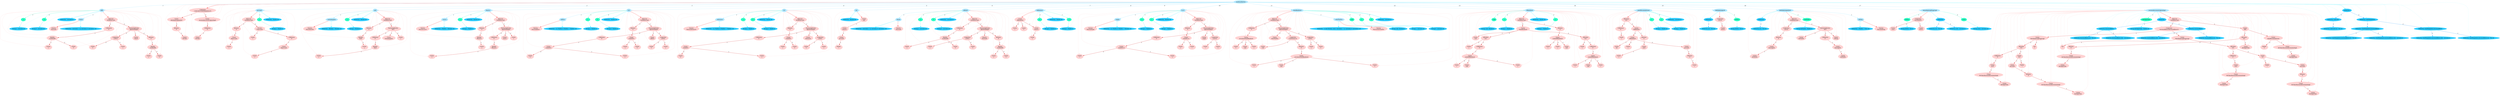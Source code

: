 digraph g{node_7 [shape="ellipse", style="filled", color="#ffd1d1", fontname="Times", label="Function
functionall" ]
node_24 [shape="ellipse", style="filled", color="#ffd1d1", fontname="Times", label="Behaviour
$withbehaviour$" ]
node_26 [shape="ellipse", style="filled", color="#ffd1d1", fontname="Times", label="CoReference
$?" ]
node_28 [shape="ellipse", style="filled", color="#ffd1d1", fontname="Times", label="Identifier
variableall$$" ]
node_30 [shape="ellipse", style="filled", color="#ffd1d1", fontname="Times", label="Custom
a" ]
node_32 [shape="ellipse", style="filled", color="#ffd1d1", fontname="Times", label="Custom
b" ]
node_37 [shape="ellipse", style="filled", color="#ffd1d1", fontname="Times", label="FunctionApplication
apply$to$andget$" ]
node_39 [shape="ellipse", style="filled", color="#ffd1d1", fontname="Times", label="Custom
funcall" ]
node_41 [shape="ellipse", style="filled", color="#ffd1d1", fontname="Times", label="Reference
$!" ]
node_43 [shape="ellipse", style="filled", color="#ffd1d1", fontname="Times", label="Identifier
variableall$$" ]
node_45 [shape="ellipse", style="filled", color="#ffd1d1", fontname="Times", label="Custom
a" ]
node_47 [shape="ellipse", style="filled", color="#ffd1d1", fontname="Times", label="Custom
b" ]
node_52 [shape="ellipse", style="filled", color="#ffd1d1", fontname="Times", label="Composition
{a:$b:$}" ]
node_54 [shape="ellipse", style="filled", color="#ffd1d1", fontname="Times", label="Custom
a" ]
node_56 [shape="ellipse", style="filled", color="#ffd1d1", fontname="Times", label="Custom
b" ]
node_75 [shape="ellipse", style="filled", color="#ffd1d1", fontname="Times", label="Behaviour
$withbehaviour$" ]
node_77 [shape="ellipse", style="filled", color="#ffd1d1", fontname="Times", label="Reference
$!" ]
node_79 [shape="ellipse", style="filled", color="#ffd1d1", fontname="Times", label="Custom
theprevious$" ]
node_81 [shape="ellipse", style="filled", color="#ffd1d1", fontname="Times", label="Custom
x" ]
node_85 [shape="ellipse", style="filled", color="#ffd1d1", fontname="Times", label="Previous
$=previous$" ]
node_87 [shape="ellipse", style="filled", color="#ffd1d1", fontname="Times", label="CoReference
$?" ]
node_89 [shape="ellipse", style="filled", color="#ffd1d1", fontname="Times", label="Custom
theprevious$" ]
node_91 [shape="ellipse", style="filled", color="#ffd1d1", fontname="Times", label="Custom
x" ]
node_95 [shape="ellipse", style="filled", color="#ffd1d1", fontname="Times", label="Custom
x" ]
node_107 [shape="ellipse", style="filled", color="#ffd1d1", fontname="Times", label="Function
functionboolNot" ]
node_119 [shape="ellipse", style="filled", color="#ffd1d1", fontname="Times", label="Behaviour
$withbehaviour$" ]
node_121 [shape="ellipse", style="filled", color="#ffd1d1", fontname="Times", label="Reference
$!" ]
node_123 [shape="ellipse", style="filled", color="#ffd1d1", fontname="Times", label="Identifier
#not$" ]
node_125 [shape="ellipse", style="filled", color="#ffd1d1", fontname="Times", label="Custom
a" ]
node_129 [shape="ellipse", style="filled", color="#ffd1d1", fontname="Times", label="FunctionApplication
$$=$" ]
node_131 [shape="ellipse", style="filled", color="#ffd1d1", fontname="Times", label="Custom
booleannegation" ]
node_133 [shape="ellipse", style="filled", color="#ffd1d1", fontname="Times", label="Custom
a" ]
node_135 [shape="ellipse", style="filled", color="#ffd1d1", fontname="Times", label="CoReference
$?" ]
node_137 [shape="ellipse", style="filled", color="#ffd1d1", fontname="Times", label="Identifier
#not$" ]
node_139 [shape="ellipse", style="filled", color="#ffd1d1", fontname="Times", label="Custom
a" ]
node_154 [shape="ellipse", style="filled", color="#ffd1d1", fontname="Times", label="Function
functionisActive" ]
node_166 [shape="ellipse", style="filled", color="#ffd1d1", fontname="Times", label="Behaviour
$withbehaviour$" ]
node_168 [shape="ellipse", style="filled", color="#ffd1d1", fontname="Times", label="Reference
$!" ]
node_170 [shape="ellipse", style="filled", color="#ffd1d1", fontname="Times", label="Identifier
#$isactive" ]
node_172 [shape="ellipse", style="filled", color="#ffd1d1", fontname="Times", label="Custom
a" ]
node_176 [shape="ellipse", style="filled", color="#ffd1d1", fontname="Times", label="FunctionApplication
apply$to$andget$" ]
node_178 [shape="ellipse", style="filled", color="#ffd1d1", fontname="Times", label="Custom
isactive" ]
node_180 [shape="ellipse", style="filled", color="#ffd1d1", fontname="Times", label="Custom
a" ]
node_182 [shape="ellipse", style="filled", color="#ffd1d1", fontname="Times", label="CoReference
$?" ]
node_184 [shape="ellipse", style="filled", color="#ffd1d1", fontname="Times", label="Identifier
#$isactive" ]
node_186 [shape="ellipse", style="filled", color="#ffd1d1", fontname="Times", label="Custom
a" ]
node_201 [shape="ellipse", style="filled", color="#ffd1d1", fontname="Times", label="Function
functionaddition" ]
node_218 [shape="ellipse", style="filled", color="#ffd1d1", fontname="Times", label="Behaviour
$withbehaviour$" ]
node_220 [shape="ellipse", style="filled", color="#ffd1d1", fontname="Times", label="Reference
$!" ]
node_222 [shape="ellipse", style="filled", color="#ffd1d1", fontname="Times", label="Custom
resultof$+$" ]
node_224 [shape="ellipse", style="filled", color="#ffd1d1", fontname="Times", label="Custom
a" ]
node_226 [shape="ellipse", style="filled", color="#ffd1d1", fontname="Times", label="Custom
b" ]
node_231 [shape="ellipse", style="filled", color="#ffd1d1", fontname="Times", label="FunctionApplication
apply$to$andget$" ]
node_233 [shape="ellipse", style="filled", color="#ffd1d1", fontname="Times", label="Custom
addition" ]
node_235 [shape="ellipse", style="filled", color="#ffd1d1", fontname="Times", label="Composition
{a:$b:$}" ]
node_237 [shape="ellipse", style="filled", color="#ffd1d1", fontname="Times", label="Custom
a" ]
node_239 [shape="ellipse", style="filled", color="#ffd1d1", fontname="Times", label="Custom
b" ]
node_243 [shape="ellipse", style="filled", color="#ffd1d1", fontname="Times", label="CoReference
$?" ]
node_245 [shape="ellipse", style="filled", color="#ffd1d1", fontname="Times", label="Custom
resultof$+$" ]
node_247 [shape="ellipse", style="filled", color="#ffd1d1", fontname="Times", label="Custom
a" ]
node_249 [shape="ellipse", style="filled", color="#ffd1d1", fontname="Times", label="Custom
b" ]
node_265 [shape="ellipse", style="filled", color="#ffd1d1", fontname="Times", label="Function
functionsubstraction" ]
node_282 [shape="ellipse", style="filled", color="#ffd1d1", fontname="Times", label="Behaviour
$withbehaviour$" ]
node_284 [shape="ellipse", style="filled", color="#ffd1d1", fontname="Times", label="Reference
$!" ]
node_286 [shape="ellipse", style="filled", color="#ffd1d1", fontname="Times", label="Custom
resultof$-$" ]
node_288 [shape="ellipse", style="filled", color="#ffd1d1", fontname="Times", label="Custom
a" ]
node_290 [shape="ellipse", style="filled", color="#ffd1d1", fontname="Times", label="Custom
b" ]
node_295 [shape="ellipse", style="filled", color="#ffd1d1", fontname="Times", label="FunctionApplication
apply$to$andget$" ]
node_297 [shape="ellipse", style="filled", color="#ffd1d1", fontname="Times", label="Custom
substraction" ]
node_299 [shape="ellipse", style="filled", color="#ffd1d1", fontname="Times", label="Composition
{a:$b:$}" ]
node_301 [shape="ellipse", style="filled", color="#ffd1d1", fontname="Times", label="Custom
a" ]
node_303 [shape="ellipse", style="filled", color="#ffd1d1", fontname="Times", label="Custom
b" ]
node_307 [shape="ellipse", style="filled", color="#ffd1d1", fontname="Times", label="CoReference
$?" ]
node_309 [shape="ellipse", style="filled", color="#ffd1d1", fontname="Times", label="Custom
resultof$-$" ]
node_311 [shape="ellipse", style="filled", color="#ffd1d1", fontname="Times", label="Custom
a" ]
node_313 [shape="ellipse", style="filled", color="#ffd1d1", fontname="Times", label="Custom
b" ]
node_328 [shape="ellipse", style="filled", color="#ffd1d1", fontname="Times", label="Custom
not$" ]
node_330 [shape="ellipse", style="filled", color="#ffd1d1", fontname="Times", label="Custom
$isactive" ]
node_332 [shape="ellipse", style="filled", color="#ffd1d1", fontname="Times", label="Custom
previous$" ]
node_334 [shape="ellipse", style="filled", color="#ffd1d1", fontname="Times", label="Number
1" ]
node_345 [shape="ellipse", style="filled", color="#ffd1d1", fontname="Times", label="Function
functionall" ]
node_362 [shape="ellipse", style="filled", color="#ffd1d1", fontname="Times", label="Behaviour
$withbehaviour$" ]
node_364 [shape="ellipse", style="filled", color="#ffd1d1", fontname="Times", label="CoReference
$?" ]
node_366 [shape="ellipse", style="filled", color="#ffd1d1", fontname="Times", label="Identifier
variableall$$" ]
node_368 [shape="ellipse", style="filled", color="#ffd1d1", fontname="Times", label="Custom
a" ]
node_370 [shape="ellipse", style="filled", color="#ffd1d1", fontname="Times", label="Custom
b" ]
node_375 [shape="ellipse", style="filled", color="#ffd1d1", fontname="Times", label="FunctionApplication
apply$to$andget$" ]
node_377 [shape="ellipse", style="filled", color="#ffd1d1", fontname="Times", label="Function
functionall" ]
node_379 [shape="ellipse", style="filled", color="#ffd1d1", fontname="Times", label="Reference
$!" ]
node_381 [shape="ellipse", style="filled", color="#ffd1d1", fontname="Times", label="Identifier
variableall$$" ]
node_383 [shape="ellipse", style="filled", color="#ffd1d1", fontname="Times", label="Custom
a" ]
node_385 [shape="ellipse", style="filled", color="#ffd1d1", fontname="Times", label="Custom
b" ]
node_390 [shape="ellipse", style="filled", color="#ffd1d1", fontname="Times", label="Composition
{a:$b:$}" ]
node_392 [shape="ellipse", style="filled", color="#ffd1d1", fontname="Times", label="Custom
a" ]
node_394 [shape="ellipse", style="filled", color="#ffd1d1", fontname="Times", label="Custom
b" ]
node_418 [shape="ellipse", style="filled", color="#ffd1d1", fontname="Times", label="Custom
if$then$else$" ]
node_420 [shape="ellipse", style="filled", color="#ffd1d1", fontname="Times", label="Custom
$isactive" ]
node_422 [shape="ellipse", style="filled", color="#ffd1d1", fontname="Times", label="Custom
a" ]
node_425 [shape="ellipse", style="filled", color="#ffd1d1", fontname="Times", label="Custom
a" ]
node_427 [shape="ellipse", style="filled", color="#ffd1d1", fontname="Times", label="Custom
b" ]
node_438 [shape="ellipse", style="filled", color="#ffd1d1", fontname="Times", label="Function
functionisEqual" ]
node_455 [shape="ellipse", style="filled", color="#ffd1d1", fontname="Times", label="Behaviour
$withbehaviour$" ]
node_457 [shape="ellipse", style="filled", color="#ffd1d1", fontname="Times", label="Reference
$!" ]
node_459 [shape="ellipse", style="filled", color="#ffd1d1", fontname="Times", label="Custom
resultof$==$" ]
node_461 [shape="ellipse", style="filled", color="#ffd1d1", fontname="Times", label="Custom
u" ]
node_463 [shape="ellipse", style="filled", color="#ffd1d1", fontname="Times", label="Custom
v" ]
node_468 [shape="ellipse", style="filled", color="#ffd1d1", fontname="Times", label="FunctionApplication
apply$to$andget$" ]
node_470 [shape="ellipse", style="filled", color="#ffd1d1", fontname="Times", label="Custom
isequal" ]
node_472 [shape="ellipse", style="filled", color="#ffd1d1", fontname="Times", label="Composition
{a:$,b:$}" ]
node_474 [shape="ellipse", style="filled", color="#ffd1d1", fontname="Times", label="Custom
u" ]
node_476 [shape="ellipse", style="filled", color="#ffd1d1", fontname="Times", label="Custom
v" ]
node_480 [shape="ellipse", style="filled", color="#ffd1d1", fontname="Times", label="CoReference
$?" ]
node_482 [shape="ellipse", style="filled", color="#ffd1d1", fontname="Times", label="Custom
resultof$==$" ]
node_484 [shape="ellipse", style="filled", color="#ffd1d1", fontname="Times", label="Custom
u" ]
node_486 [shape="ellipse", style="filled", color="#ffd1d1", fontname="Times", label="Custom
v" ]
node_502 [shape="ellipse", style="filled", color="#ffd1d1", fontname="Times", label="Function
functionwhenThenElse" ]
node_524 [shape="ellipse", style="filled", color="#ffd1d1", fontname="Times", label="Behaviour
$withbehaviour$" ]
node_526 [shape="ellipse", style="filled", color="#ffd1d1", fontname="Times", label="CoReference
$?" ]
node_528 [shape="ellipse", style="filled", color="#ffd1d1", fontname="Times", label="Custom
activationofwhen$then$else$" ]
node_530 [shape="ellipse", style="filled", color="#ffd1d1", fontname="Times", label="Custom
cond" ]
node_532 [shape="ellipse", style="filled", color="#ffd1d1", fontname="Times", label="Custom
a" ]
node_534 [shape="ellipse", style="filled", color="#ffd1d1", fontname="Times", label="Custom
b" ]
node_540 [shape="ellipse", style="filled", color="#ffd1d1", fontname="Times", label="FunctionApplication
apply$to$andget$" ]
node_542 [shape="ellipse", style="filled", color="#ffd1d1", fontname="Times", label="Custom
whenThenElse" ]
node_544 [shape="ellipse", style="filled", color="#ffd1d1", fontname="Times", label="Composition
{cond:$source:$}" ]
node_546 [shape="ellipse", style="filled", color="#ffd1d1", fontname="Times", label="Custom
cond" ]
node_548 [shape="ellipse", style="filled", color="#ffd1d1", fontname="Times", label="Reference
$!" ]
node_550 [shape="ellipse", style="filled", color="#ffd1d1", fontname="Times", label="Custom
activationofwhen$then$else$" ]
node_552 [shape="ellipse", style="filled", color="#ffd1d1", fontname="Times", label="Custom
cond" ]
node_554 [shape="ellipse", style="filled", color="#ffd1d1", fontname="Times", label="Custom
a" ]
node_556 [shape="ellipse", style="filled", color="#ffd1d1", fontname="Times", label="Custom
b" ]
node_564 [shape="ellipse", style="filled", color="#ffd1d1", fontname="Times", label="Composition
{a:$b:$}" ]
node_566 [shape="ellipse", style="filled", color="#ffd1d1", fontname="Times", label="Custom
a" ]
node_568 [shape="ellipse", style="filled", color="#ffd1d1", fontname="Times", label="Custom
b" ]
node_597 [shape="ellipse", style="filled", color="#ffd1d1", fontname="Times", label="Behaviour
$withbehaviour$" ]
node_599 [shape="ellipse", style="filled", color="#ffd1d1", fontname="Times", label="Reference
$!" ]
node_601 [shape="ellipse", style="filled", color="#ffd1d1", fontname="Times", label="Custom
resultofif$then$else$" ]
node_603 [shape="ellipse", style="filled", color="#ffd1d1", fontname="Times", label="Custom
cond" ]
node_605 [shape="ellipse", style="filled", color="#ffd1d1", fontname="Times", label="Custom
x" ]
node_607 [shape="ellipse", style="filled", color="#ffd1d1", fontname="Times", label="Custom
y" ]
node_613 [shape="ellipse", style="filled", color="#ffd1d1", fontname="Times", label="Custom
when$then$else$" ]
node_615 [shape="ellipse", style="filled", color="#ffd1d1", fontname="Times", label="Custom
cond" ]
node_617 [shape="ellipse", style="filled", color="#ffd1d1", fontname="Times", label="Affectation
$=$" ]
node_619 [shape="ellipse", style="filled", color="#ffd1d1", fontname="Times", label="CoReference
$?" ]
node_621 [shape="ellipse", style="filled", color="#ffd1d1", fontname="Times", label="Custom
resultofif$then$else$" ]
node_623 [shape="ellipse", style="filled", color="#ffd1d1", fontname="Times", label="Custom
cond" ]
node_625 [shape="ellipse", style="filled", color="#ffd1d1", fontname="Times", label="Custom
x" ]
node_627 [shape="ellipse", style="filled", color="#ffd1d1", fontname="Times", label="Custom
y" ]
node_633 [shape="ellipse", style="filled", color="#ffd1d1", fontname="Times", label="Custom
x" ]
node_637 [shape="ellipse", style="filled", color="#ffd1d1", fontname="Times", label="Affectation
$=$" ]
node_639 [shape="ellipse", style="filled", color="#ffd1d1", fontname="Times", label="CoReference
$?" ]
node_641 [shape="ellipse", style="filled", color="#ffd1d1", fontname="Times", label="Custom
resultofif$then$else$" ]
node_643 [shape="ellipse", style="filled", color="#ffd1d1", fontname="Times", label="Custom
cond" ]
node_645 [shape="ellipse", style="filled", color="#ffd1d1", fontname="Times", label="Custom
x" ]
node_647 [shape="ellipse", style="filled", color="#ffd1d1", fontname="Times", label="Custom
y" ]
node_653 [shape="ellipse", style="filled", color="#ffd1d1", fontname="Times", label="Custom
y" ]
node_677 [shape="ellipse", style="filled", color="#ffd1d1", fontname="Times", label="Affectation
$=$" ]
node_679 [shape="ellipse", style="filled", color="#ffd1d1", fontname="Times", label="CoReference
$?" ]
node_681 [shape="ellipse", style="filled", color="#ffd1d1", fontname="Times", label="Custom
x" ]
node_684 [shape="ellipse", style="filled", color="#ffd1d1", fontname="Times", label="Custom
$fallbackto$" ]
node_686 [shape="ellipse", style="filled", color="#ffd1d1", fontname="Times", label="Reference
$!" ]
node_688 [shape="ellipse", style="filled", color="#ffd1d1", fontname="Times", label="Custom
new$" ]
node_690 [shape="ellipse", style="filled", color="#ffd1d1", fontname="Times", label="Custom
x" ]
node_694 [shape="ellipse", style="filled", color="#ffd1d1", fontname="Times", label="Custom
if$then$else$" ]
node_696 [shape="ellipse", style="filled", color="#ffd1d1", fontname="Times", label="Custom
init" ]
node_698 [shape="ellipse", style="filled", color="#ffd1d1", fontname="Times", label="Custom
y" ]
node_700 [shape="ellipse", style="filled", color="#ffd1d1", fontname="Times", label="Custom
previous$" ]
node_702 [shape="ellipse", style="filled", color="#ffd1d1", fontname="Times", label="Reference
$!" ]
node_704 [shape="ellipse", style="filled", color="#ffd1d1", fontname="Times", label="Custom
x" ]
node_728 [shape="ellipse", style="filled", color="#ffd1d1", fontname="Times", label="Composition
{text:$}" ]
node_730 [shape="ellipse", style="filled", color="#ffd1d1", fontname="Times", label="Custom
theText" ]
node_739 [shape="ellipse", style="filled", color="#ffd1d1", fontname="Times", label="Function
functiontoString" ]
node_754 [shape="ellipse", style="filled", color="#ffd1d1", fontname="Times", label="Behaviour
$withbehaviour$" ]
node_756 [shape="ellipse", style="filled", color="#ffd1d1", fontname="Times", label="Composition
{text:$}" ]
node_758 [shape="ellipse", style="filled", color="#ffd1d1", fontname="Times", label="Reference
$!" ]
node_760 [shape="ellipse", style="filled", color="#ffd1d1", fontname="Times", label="Custom
thestringfor$" ]
node_762 [shape="ellipse", style="filled", color="#ffd1d1", fontname="Times", label="Custom
theNumber" ]
node_767 [shape="ellipse", style="filled", color="#ffd1d1", fontname="Times", label="FunctionApplication
$$=$" ]
node_769 [shape="ellipse", style="filled", color="#ffd1d1", fontname="Times", label="Custom
toString" ]
node_771 [shape="ellipse", style="filled", color="#ffd1d1", fontname="Times", label="Custom
theNumber" ]
node_773 [shape="ellipse", style="filled", color="#ffd1d1", fontname="Times", label="CoReference
$?" ]
node_775 [shape="ellipse", style="filled", color="#ffd1d1", fontname="Times", label="Custom
thestringfor$" ]
node_777 [shape="ellipse", style="filled", color="#ffd1d1", fontname="Times", label="Custom
theNumber" ]
node_807 [shape="ellipse", style="filled", color="#ffd1d1", fontname="Times", label="Composition
{text:$click:$}" ]
node_809 [shape="ellipse", style="filled", color="#ffd1d1", fontname="Times", label="Custom
theText" ]
node_811 [shape="ellipse", style="filled", color="#ffd1d1", fontname="Times", label="Custom
action" ]
node_843 [shape="ellipse", style="filled", color="#ffd1d1", fontname="Times", label="Behaviour
$withbehaviour$" ]
node_845 [shape="ellipse", style="filled", color="#ffd1d1", fontname="Times", label="Composition
{incrementButton:$decrementButton:$}" ]
node_847 [shape="ellipse", style="filled", color="#ffd1d1", fontname="Times", label="Custom
buttondisplaying$triggering$" ]
node_849 [shape="ellipse", style="filled", color="#ffd1d1", fontname="Times", label="Text
+" ]
node_851 [shape="ellipse", style="filled", color="#ffd1d1", fontname="Times", label="Affectation
$=$" ]
node_853 [shape="ellipse", style="filled", color="#ffd1d1", fontname="Times", label="CoReference
$?" ]
node_855 [shape="ellipse", style="filled", color="#ffd1d1", fontname="Times", label="Custom
new$" ]
node_857 [shape="ellipse", style="filled", color="#ffd1d1", fontname="Times", label="Custom
theValueofincrementdecrementsetting$" ]
node_859 [shape="ellipse", style="filled", color="#ffd1d1", fontname="Times", label="Custom
theOutputValue" ]
node_864 [shape="ellipse", style="filled", color="#ffd1d1", fontname="Times", label="Custom
$+$" ]
node_866 [shape="ellipse", style="filled", color="#ffd1d1", fontname="Times", label="Custom
previous$" ]
node_868 [shape="ellipse", style="filled", color="#ffd1d1", fontname="Times", label="Reference
$!" ]
node_870 [shape="ellipse", style="filled", color="#ffd1d1", fontname="Times", label="Custom
theValueofincrementdecrementsetting$" ]
node_872 [shape="ellipse", style="filled", color="#ffd1d1", fontname="Times", label="Custom
theOutputValue" ]
node_877 [shape="ellipse", style="filled", color="#ffd1d1", fontname="Times", label="Number
1" ]
node_885 [shape="ellipse", style="filled", color="#ffd1d1", fontname="Times", label="Custom
buttondisplaying$triggering$" ]
node_887 [shape="ellipse", style="filled", color="#ffd1d1", fontname="Times", label="Text
-" ]
node_889 [shape="ellipse", style="filled", color="#ffd1d1", fontname="Times", label="Affectation
$=$" ]
node_891 [shape="ellipse", style="filled", color="#ffd1d1", fontname="Times", label="CoReference
$?" ]
node_893 [shape="ellipse", style="filled", color="#ffd1d1", fontname="Times", label="Custom
new$" ]
node_895 [shape="ellipse", style="filled", color="#ffd1d1", fontname="Times", label="Custom
theValueofincrementdecrementsetting$" ]
node_897 [shape="ellipse", style="filled", color="#ffd1d1", fontname="Times", label="Custom
theOutputValue" ]
node_902 [shape="ellipse", style="filled", color="#ffd1d1", fontname="Times", label="Custom
$-$" ]
node_904 [shape="ellipse", style="filled", color="#ffd1d1", fontname="Times", label="Custom
previous$" ]
node_906 [shape="ellipse", style="filled", color="#ffd1d1", fontname="Times", label="Reference
$!" ]
node_908 [shape="ellipse", style="filled", color="#ffd1d1", fontname="Times", label="Custom
theValueofincrementdecrementsetting$" ]
node_910 [shape="ellipse", style="filled", color="#ffd1d1", fontname="Times", label="Custom
theOutputValue" ]
node_915 [shape="ellipse", style="filled", color="#ffd1d1", fontname="Times", label="Number
1" ]
node_925 [shape="ellipse", style="filled", color="#ffd1d1", fontname="Times", label="Custom
all$$" ]
node_927 [shape="ellipse", style="filled", color="#ffd1d1", fontname="Times", label="Custom
make$flowinitiallyfrom$" ]
node_929 [shape="ellipse", style="filled", color="#ffd1d1", fontname="Times", label="Custom
theValueofincrementdecrementsetting$" ]
node_931 [shape="ellipse", style="filled", color="#ffd1d1", fontname="Times", label="Custom
theOutputValue" ]
node_934 [shape="ellipse", style="filled", color="#ffd1d1", fontname="Times", label="Number
0" ]
node_938 [shape="ellipse", style="filled", color="#ffd1d1", fontname="Times", label="Affectation
$=$" ]
node_940 [shape="ellipse", style="filled", color="#ffd1d1", fontname="Times", label="Custom
theOutputValue" ]
node_942 [shape="ellipse", style="filled", color="#ffd1d1", fontname="Times", label="Reference
$!" ]
node_944 [shape="ellipse", style="filled", color="#ffd1d1", fontname="Times", label="Custom
theValueofincrementdecrementsetting$" ]
node_946 [shape="ellipse", style="filled", color="#ffd1d1", fontname="Times", label="Custom
theOutputValue" ]
node_1004 [shape="ellipse", style="filled", color="#ffd1d1", fontname="Times", label="Composition
{valueLabel:$valueManipulation:$}" ]
node_1006 [shape="ellipse", style="filled", color="#ffd1d1", fontname="Times", label="Custom
labeldisplayingnumber$" ]
node_1008 [shape="ellipse", style="filled", color="#ffd1d1", fontname="Times", label="Reference
$!" ]
node_1010 [shape="ellipse", style="filled", color="#ffd1d1", fontname="Times", label="Custom
theValue" ]
node_1014 [shape="ellipse", style="filled", color="#ffd1d1", fontname="Times", label="Custom
incrementdecrementwidgetsetting$" ]
node_1016 [shape="ellipse", style="filled", color="#ffd1d1", fontname="Times", label="CoReference
$?" ]
node_1018 [shape="ellipse", style="filled", color="#ffd1d1", fontname="Times", label="Custom
theValue" ]
node_1 [shape="ellipse", style="filled", color="#afe7ff", fontname="Times", label="myabstractInterface" ]
node_2 [shape="ellipse", style="filled", color="#afe7ff", fontname="Times", label="all$$" ]
node_3 [shape="ellipse", style="filled", color="#afe7ff", fontname="Times", label="funcall" ]
node_66 [shape="ellipse", style="filled", color="#afe7ff", fontname="Times", label="previous$" ]
node_102 [shape="ellipse", style="filled", color="#afe7ff", fontname="Times", label="not$" ]
node_103 [shape="ellipse", style="filled", color="#afe7ff", fontname="Times", label="booleannegation" ]
node_149 [shape="ellipse", style="filled", color="#afe7ff", fontname="Times", label="$isactive" ]
node_150 [shape="ellipse", style="filled", color="#afe7ff", fontname="Times", label="isactive" ]
node_196 [shape="ellipse", style="filled", color="#afe7ff", fontname="Times", label="$+$" ]
node_197 [shape="ellipse", style="filled", color="#afe7ff", fontname="Times", label="addition" ]
node_260 [shape="ellipse", style="filled", color="#afe7ff", fontname="Times", label="$-$" ]
node_261 [shape="ellipse", style="filled", color="#afe7ff", fontname="Times", label="substraction" ]
node_324 [shape="ellipse", style="filled", color="#afe7ff", fontname="Times", label="init" ]
node_340 [shape="ellipse", style="filled", color="#afe7ff", fontname="Times", label="all$else$" ]
node_341 [shape="ellipse", style="filled", color="#afe7ff", fontname="Times", label="funcall" ]
node_404 [shape="ellipse", style="filled", color="#afe7ff", fontname="Times", label="$fallbackto$" ]
node_433 [shape="ellipse", style="filled", color="#afe7ff", fontname="Times", label="$==$" ]
node_434 [shape="ellipse", style="filled", color="#afe7ff", fontname="Times", label="isequal" ]
node_497 [shape="ellipse", style="filled", color="#afe7ff", fontname="Times", label="when$then$else$" ]
node_498 [shape="ellipse", style="filled", color="#afe7ff", fontname="Times", label="whenThenElse" ]
node_578 [shape="ellipse", style="filled", color="#afe7ff", fontname="Times", label="if$then$else$" ]
node_663 [shape="ellipse", style="filled", color="#afe7ff", fontname="Times", label="make$flowinitiallyfrom$" ]
node_716 [shape="ellipse", style="filled", color="#afe7ff", fontname="Times", label="labeldisplayingtext$" ]
node_734 [shape="ellipse", style="filled", color="#afe7ff", fontname="Times", label="labeldisplayingnumber$" ]
node_735 [shape="ellipse", style="filled", color="#afe7ff", fontname="Times", label="toString" ]
node_787 [shape="ellipse", style="filled", color="#afe7ff", fontname="Times", label="buttondisplaying$triggering$" ]
node_816 [shape="ellipse", style="filled", color="#afe7ff", fontname="Times", label="incrementdecrementwidgetsetting$" ]
node_11 [shape="ellipse", style="filled", color="#2fffc7", fontname="Times", label="a" ]
node_15 [shape="ellipse", style="filled", color="#2fffc7", fontname="Times", label="b" ]
node_67 [shape="ellipse", style="filled", color="#2fffc7", fontname="Times", label="x" ]
node_111 [shape="ellipse", style="filled", color="#2fffc7", fontname="Times", label="a" ]
node_158 [shape="ellipse", style="filled", color="#2fffc7", fontname="Times", label="a" ]
node_205 [shape="ellipse", style="filled", color="#2fffc7", fontname="Times", label="a" ]
node_209 [shape="ellipse", style="filled", color="#2fffc7", fontname="Times", label="b" ]
node_269 [shape="ellipse", style="filled", color="#2fffc7", fontname="Times", label="a" ]
node_273 [shape="ellipse", style="filled", color="#2fffc7", fontname="Times", label="b" ]
node_349 [shape="ellipse", style="filled", color="#2fffc7", fontname="Times", label="a" ]
node_353 [shape="ellipse", style="filled", color="#2fffc7", fontname="Times", label="b" ]
node_405 [shape="ellipse", style="filled", color="#2fffc7", fontname="Times", label="a" ]
node_409 [shape="ellipse", style="filled", color="#2fffc7", fontname="Times", label="b" ]
node_442 [shape="ellipse", style="filled", color="#2fffc7", fontname="Times", label="u" ]
node_446 [shape="ellipse", style="filled", color="#2fffc7", fontname="Times", label="v" ]
node_506 [shape="ellipse", style="filled", color="#2fffc7", fontname="Times", label="cond" ]
node_510 [shape="ellipse", style="filled", color="#2fffc7", fontname="Times", label="a" ]
node_514 [shape="ellipse", style="filled", color="#2fffc7", fontname="Times", label="b" ]
node_579 [shape="ellipse", style="filled", color="#2fffc7", fontname="Times", label="cond" ]
node_583 [shape="ellipse", style="filled", color="#2fffc7", fontname="Times", label="x" ]
node_587 [shape="ellipse", style="filled", color="#2fffc7", fontname="Times", label="y" ]
node_664 [shape="ellipse", style="filled", color="#2fffc7", fontname="Times", label="x" ]
node_668 [shape="ellipse", style="filled", color="#2fffc7", fontname="Times", label="y" ]
node_717 [shape="ellipse", style="filled", color="#2fffc7", fontname="Times", label="theText" ]
node_743 [shape="ellipse", style="filled", color="#2fffc7", fontname="Times", label="theNumber" ]
node_788 [shape="ellipse", style="filled", color="#2fffc7", fontname="Times", label="theText" ]
node_792 [shape="ellipse", style="filled", color="#2fffc7", fontname="Times", label="action" ]
node_817 [shape="ellipse", style="filled", color="#2fffc7", fontname="Times", label="theOutputValue" ]
node_4 [shape="ellipse", style="filled", color="#2fcdff", fontname="Times", label="theInterface : {Activation -> {a: Activation, b: Activation}} out" ]
node_12 [shape="ellipse", style="filled", color="#2fcdff", fontname="Times", label="theArgs.a : Activation out" ]
node_16 [shape="ellipse", style="filled", color="#2fcdff", fontname="Times", label="theArgs.b : Activation out" ]
node_21 [shape="ellipse", style="filled", color="#2fcdff", fontname="Times", label="theInterface : Activation in" ]
node_68 [shape="ellipse", style="filled", color="#2fcdff", fontname="Times", label="theArgs.x : Number in" ]
node_72 [shape="ellipse", style="filled", color="#2fcdff", fontname="Times", label="theInterface : Number out" ]
node_104 [shape="ellipse", style="filled", color="#2fcdff", fontname="Times", label="theInterface : {Boolean -> Boolean} out" ]
node_112 [shape="ellipse", style="filled", color="#2fcdff", fontname="Times", label="theArgs.a : Boolean in" ]
node_116 [shape="ellipse", style="filled", color="#2fcdff", fontname="Times", label="theInterface : Boolean out" ]
node_151 [shape="ellipse", style="filled", color="#2fcdff", fontname="Times", label="theInterface : {Number -> Boolean} out" ]
node_159 [shape="ellipse", style="filled", color="#2fcdff", fontname="Times", label="theArgs.a : Number in" ]
node_163 [shape="ellipse", style="filled", color="#2fcdff", fontname="Times", label="theInterface : Boolean out" ]
node_198 [shape="ellipse", style="filled", color="#2fcdff", fontname="Times", label="theInterface : {{a: Number, b: Number} -> Number} out" ]
node_206 [shape="ellipse", style="filled", color="#2fcdff", fontname="Times", label="theArgs.a : Number in" ]
node_210 [shape="ellipse", style="filled", color="#2fcdff", fontname="Times", label="theArgs.b : Number in" ]
node_215 [shape="ellipse", style="filled", color="#2fcdff", fontname="Times", label="theInterface : Number out" ]
node_262 [shape="ellipse", style="filled", color="#2fcdff", fontname="Times", label="theInterface : {{a: Number, b: Number} -> Number} out" ]
node_270 [shape="ellipse", style="filled", color="#2fcdff", fontname="Times", label="theArgs.a : Number in" ]
node_274 [shape="ellipse", style="filled", color="#2fcdff", fontname="Times", label="theArgs.b : Number in" ]
node_279 [shape="ellipse", style="filled", color="#2fcdff", fontname="Times", label="theInterface : Number out" ]
node_325 [shape="ellipse", style="filled", color="#2fcdff", fontname="Times", label="theInterface : Boolean out" ]
node_342 [shape="ellipse", style="filled", color="#2fcdff", fontname="Times", label="theInterface : {Activation -> {a: Activation, b: Activation}} out" ]
node_350 [shape="ellipse", style="filled", color="#2fcdff", fontname="Times", label="theArgs.a : Activation out" ]
node_354 [shape="ellipse", style="filled", color="#2fcdff", fontname="Times", label="theArgs.b : Activation out" ]
node_359 [shape="ellipse", style="filled", color="#2fcdff", fontname="Times", label="theInterface : Activation in" ]
node_406 [shape="ellipse", style="filled", color="#2fcdff", fontname="Times", label="theArgs.a : Number in" ]
node_410 [shape="ellipse", style="filled", color="#2fcdff", fontname="Times", label="theArgs.b : Number in" ]
node_415 [shape="ellipse", style="filled", color="#2fcdff", fontname="Times", label="theInterface : Number out" ]
node_435 [shape="ellipse", style="filled", color="#2fcdff", fontname="Times", label="theInterface : {{a: Number, b: Number} -> Boolean} out" ]
node_443 [shape="ellipse", style="filled", color="#2fcdff", fontname="Times", label="theArgs.u : Number in" ]
node_447 [shape="ellipse", style="filled", color="#2fcdff", fontname="Times", label="theArgs.v : Number in" ]
node_452 [shape="ellipse", style="filled", color="#2fcdff", fontname="Times", label="theInterface : Boolean out" ]
node_499 [shape="ellipse", style="filled", color="#2fcdff", fontname="Times", label="theInterface : {{cond: Boolean, source: Activation} -> {a: Activation, b: Activation}} out" ]
node_507 [shape="ellipse", style="filled", color="#2fcdff", fontname="Times", label="theArgs.cond : Boolean in" ]
node_511 [shape="ellipse", style="filled", color="#2fcdff", fontname="Times", label="theArgs.a : Activation out" ]
node_515 [shape="ellipse", style="filled", color="#2fcdff", fontname="Times", label="theArgs.b : Activation out" ]
node_521 [shape="ellipse", style="filled", color="#2fcdff", fontname="Times", label="theInterface : Activation in" ]
node_580 [shape="ellipse", style="filled", color="#2fcdff", fontname="Times", label="theArgs.cond : Boolean in" ]
node_584 [shape="ellipse", style="filled", color="#2fcdff", fontname="Times", label="theArgs.x : Number in" ]
node_588 [shape="ellipse", style="filled", color="#2fcdff", fontname="Times", label="theArgs.y : Number in" ]
node_594 [shape="ellipse", style="filled", color="#2fcdff", fontname="Times", label="theInterface : Number out" ]
node_665 [shape="ellipse", style="filled", color="#2fcdff", fontname="Times", label="theArgs.x : Number ref" ]
node_669 [shape="ellipse", style="filled", color="#2fcdff", fontname="Times", label="theArgs.y : Number in" ]
node_674 [shape="ellipse", style="filled", color="#2fcdff", fontname="Times", label="theInterface : Activation in" ]
node_718 [shape="ellipse", style="filled", color="#2fcdff", fontname="Times", label="theArgs.theText : Text in" ]
node_722 [shape="ellipse", style="filled", color="#2fcdff", fontname="Times", label="theInterface" ]
node_723 [shape="ellipse", style="filled", color="#2fcdff", fontname="Times", label="theInterface.text : Text out" ]
node_736 [shape="ellipse", style="filled", color="#2fcdff", fontname="Times", label="theInterface : {Number -> Text} out" ]
node_744 [shape="ellipse", style="filled", color="#2fcdff", fontname="Times", label="theArgs.theNumber : Number in" ]
node_748 [shape="ellipse", style="filled", color="#2fcdff", fontname="Times", label="theInterface" ]
node_749 [shape="ellipse", style="filled", color="#2fcdff", fontname="Times", label="theInterface.text : Text out" ]
node_789 [shape="ellipse", style="filled", color="#2fcdff", fontname="Times", label="theArgs.theText : Text in" ]
node_793 [shape="ellipse", style="filled", color="#2fcdff", fontname="Times", label="theArgs.action : Activation out" ]
node_798 [shape="ellipse", style="filled", color="#2fcdff", fontname="Times", label="theInterface" ]
node_799 [shape="ellipse", style="filled", color="#2fcdff", fontname="Times", label="theInterface.text : Text out" ]
node_801 [shape="ellipse", style="filled", color="#2fcdff", fontname="Times", label="theInterface.click : Activation in" ]
node_818 [shape="ellipse", style="filled", color="#2fcdff", fontname="Times", label="theArgs.theOutputValue : Number out" ]
node_822 [shape="ellipse", style="filled", color="#2fcdff", fontname="Times", label="theInterface" ]
node_823 [shape="ellipse", style="filled", color="#2fcdff", fontname="Times", label="theInterface.incrementButton" ]
node_824 [shape="ellipse", style="filled", color="#2fcdff", fontname="Times", label="theInterface.incrementButton.text : Text out" ]
node_826 [shape="ellipse", style="filled", color="#2fcdff", fontname="Times", label="theInterface.incrementButton.click : Activation in" ]
node_831 [shape="ellipse", style="filled", color="#2fcdff", fontname="Times", label="theInterface.decrementButton" ]
node_832 [shape="ellipse", style="filled", color="#2fcdff", fontname="Times", label="theInterface.decrementButton.text : Text out" ]
node_834 [shape="ellipse", style="filled", color="#2fcdff", fontname="Times", label="theInterface.decrementButton.click : Activation in" ]
node_974 [shape="ellipse", style="filled", color="#2fcdff", fontname="Times", label="theInterface" ]
node_975 [shape="ellipse", style="filled", color="#2fcdff", fontname="Times", label="theInterface.valueLabel" ]
node_976 [shape="ellipse", style="filled", color="#2fcdff", fontname="Times", label="theInterface.valueLabel.text : Text out" ]
node_980 [shape="ellipse", style="filled", color="#2fcdff", fontname="Times", label="theInterface.valueManipulation" ]
node_981 [shape="ellipse", style="filled", color="#2fcdff", fontname="Times", label="theInterface.valueManipulation.incrementButton" ]
node_982 [shape="ellipse", style="filled", color="#2fcdff", fontname="Times", label="theInterface.valueManipulation.incrementButton.text : Text out" ]
node_984 [shape="ellipse", style="filled", color="#2fcdff", fontname="Times", label="theInterface.valueManipulation.incrementButton.click : Activation in" ]
node_989 [shape="ellipse", style="filled", color="#2fcdff", fontname="Times", label="theInterface.valueManipulation.decrementButton" ]
node_990 [shape="ellipse", style="filled", color="#2fcdff", fontname="Times", label="theInterface.valueManipulation.decrementButton.text : Text out" ]
node_992 [shape="ellipse", style="filled", color="#2fcdff", fontname="Times", label="theInterface.valueManipulation.decrementButton.click : Activation in" ]
node_28 -> node_30 [dir=forward, arrowHead=normal, fontname="Times-Italic", arrowsize=1, color="#d00000", label="1",  headlabel="", taillabel="" ]
node_28 -> node_32 [dir=forward, arrowHead=normal, fontname="Times-Italic", arrowsize=1, color="#d00000", label="2",  headlabel="", taillabel="" ]
node_26 -> node_28 [dir=forward, arrowHead=normal, fontname="Times-Italic", arrowsize=1, color="#d00000", label="1",  headlabel="", taillabel="" ]
node_43 -> node_45 [dir=forward, arrowHead=normal, fontname="Times-Italic", arrowsize=1, color="#d00000", label="1",  headlabel="", taillabel="" ]
node_43 -> node_47 [dir=forward, arrowHead=normal, fontname="Times-Italic", arrowsize=1, color="#d00000", label="2",  headlabel="", taillabel="" ]
node_41 -> node_43 [dir=forward, arrowHead=normal, fontname="Times-Italic", arrowsize=1, color="#d00000", label="1",  headlabel="", taillabel="" ]
node_52 -> node_54 [dir=forward, arrowHead=normal, fontname="Times-Italic", arrowsize=1, color="#d00000", label="1",  headlabel="", taillabel="" ]
node_52 -> node_56 [dir=forward, arrowHead=normal, fontname="Times-Italic", arrowsize=1, color="#d00000", label="2",  headlabel="", taillabel="" ]
node_37 -> node_39 [dir=forward, arrowHead=normal, fontname="Times-Italic", arrowsize=1, color="#d00000", label="1",  headlabel="", taillabel="" ]
node_37 -> node_41 [dir=forward, arrowHead=normal, fontname="Times-Italic", arrowsize=1, color="#d00000", label="2",  headlabel="", taillabel="" ]
node_37 -> node_52 [dir=forward, arrowHead=normal, fontname="Times-Italic", arrowsize=1, color="#d00000", label="3",  headlabel="", taillabel="" ]
node_24 -> node_26 [dir=forward, arrowHead=normal, fontname="Times-Italic", arrowsize=1, color="#d00000", label="1",  headlabel="", taillabel="" ]
node_24 -> node_37 [dir=forward, arrowHead=normal, fontname="Times-Italic", arrowsize=1, color="#d00000", label="2",  headlabel="", taillabel="" ]
node_79 -> node_81 [dir=forward, arrowHead=normal, fontname="Times-Italic", arrowsize=1, color="#d00000", label="1",  headlabel="", taillabel="" ]
node_77 -> node_79 [dir=forward, arrowHead=normal, fontname="Times-Italic", arrowsize=1, color="#d00000", label="1",  headlabel="", taillabel="" ]
node_89 -> node_91 [dir=forward, arrowHead=normal, fontname="Times-Italic", arrowsize=1, color="#d00000", label="1",  headlabel="", taillabel="" ]
node_87 -> node_89 [dir=forward, arrowHead=normal, fontname="Times-Italic", arrowsize=1, color="#d00000", label="1",  headlabel="", taillabel="" ]
node_85 -> node_87 [dir=forward, arrowHead=normal, fontname="Times-Italic", arrowsize=1, color="#d00000", label="1",  headlabel="", taillabel="" ]
node_85 -> node_95 [dir=forward, arrowHead=normal, fontname="Times-Italic", arrowsize=1, color="#d00000", label="2",  headlabel="", taillabel="" ]
node_75 -> node_77 [dir=forward, arrowHead=normal, fontname="Times-Italic", arrowsize=1, color="#d00000", label="1",  headlabel="", taillabel="" ]
node_75 -> node_85 [dir=forward, arrowHead=normal, fontname="Times-Italic", arrowsize=1, color="#d00000", label="2",  headlabel="", taillabel="" ]
node_123 -> node_125 [dir=forward, arrowHead=normal, fontname="Times-Italic", arrowsize=1, color="#d00000", label="1",  headlabel="", taillabel="" ]
node_121 -> node_123 [dir=forward, arrowHead=normal, fontname="Times-Italic", arrowsize=1, color="#d00000", label="1",  headlabel="", taillabel="" ]
node_137 -> node_139 [dir=forward, arrowHead=normal, fontname="Times-Italic", arrowsize=1, color="#d00000", label="1",  headlabel="", taillabel="" ]
node_135 -> node_137 [dir=forward, arrowHead=normal, fontname="Times-Italic", arrowsize=1, color="#d00000", label="1",  headlabel="", taillabel="" ]
node_129 -> node_131 [dir=forward, arrowHead=normal, fontname="Times-Italic", arrowsize=1, color="#d00000", label="1",  headlabel="", taillabel="" ]
node_129 -> node_133 [dir=forward, arrowHead=normal, fontname="Times-Italic", arrowsize=1, color="#d00000", label="2",  headlabel="", taillabel="" ]
node_129 -> node_135 [dir=forward, arrowHead=normal, fontname="Times-Italic", arrowsize=1, color="#d00000", label="3",  headlabel="", taillabel="" ]
node_119 -> node_121 [dir=forward, arrowHead=normal, fontname="Times-Italic", arrowsize=1, color="#d00000", label="1",  headlabel="", taillabel="" ]
node_119 -> node_129 [dir=forward, arrowHead=normal, fontname="Times-Italic", arrowsize=1, color="#d00000", label="2",  headlabel="", taillabel="" ]
node_170 -> node_172 [dir=forward, arrowHead=normal, fontname="Times-Italic", arrowsize=1, color="#d00000", label="1",  headlabel="", taillabel="" ]
node_168 -> node_170 [dir=forward, arrowHead=normal, fontname="Times-Italic", arrowsize=1, color="#d00000", label="1",  headlabel="", taillabel="" ]
node_184 -> node_186 [dir=forward, arrowHead=normal, fontname="Times-Italic", arrowsize=1, color="#d00000", label="1",  headlabel="", taillabel="" ]
node_182 -> node_184 [dir=forward, arrowHead=normal, fontname="Times-Italic", arrowsize=1, color="#d00000", label="1",  headlabel="", taillabel="" ]
node_176 -> node_178 [dir=forward, arrowHead=normal, fontname="Times-Italic", arrowsize=1, color="#d00000", label="1",  headlabel="", taillabel="" ]
node_176 -> node_180 [dir=forward, arrowHead=normal, fontname="Times-Italic", arrowsize=1, color="#d00000", label="2",  headlabel="", taillabel="" ]
node_176 -> node_182 [dir=forward, arrowHead=normal, fontname="Times-Italic", arrowsize=1, color="#d00000", label="3",  headlabel="", taillabel="" ]
node_166 -> node_168 [dir=forward, arrowHead=normal, fontname="Times-Italic", arrowsize=1, color="#d00000", label="1",  headlabel="", taillabel="" ]
node_166 -> node_176 [dir=forward, arrowHead=normal, fontname="Times-Italic", arrowsize=1, color="#d00000", label="2",  headlabel="", taillabel="" ]
node_222 -> node_224 [dir=forward, arrowHead=normal, fontname="Times-Italic", arrowsize=1, color="#d00000", label="1",  headlabel="", taillabel="" ]
node_222 -> node_226 [dir=forward, arrowHead=normal, fontname="Times-Italic", arrowsize=1, color="#d00000", label="2",  headlabel="", taillabel="" ]
node_220 -> node_222 [dir=forward, arrowHead=normal, fontname="Times-Italic", arrowsize=1, color="#d00000", label="1",  headlabel="", taillabel="" ]
node_235 -> node_237 [dir=forward, arrowHead=normal, fontname="Times-Italic", arrowsize=1, color="#d00000", label="1",  headlabel="", taillabel="" ]
node_235 -> node_239 [dir=forward, arrowHead=normal, fontname="Times-Italic", arrowsize=1, color="#d00000", label="2",  headlabel="", taillabel="" ]
node_245 -> node_247 [dir=forward, arrowHead=normal, fontname="Times-Italic", arrowsize=1, color="#d00000", label="1",  headlabel="", taillabel="" ]
node_245 -> node_249 [dir=forward, arrowHead=normal, fontname="Times-Italic", arrowsize=1, color="#d00000", label="2",  headlabel="", taillabel="" ]
node_243 -> node_245 [dir=forward, arrowHead=normal, fontname="Times-Italic", arrowsize=1, color="#d00000", label="1",  headlabel="", taillabel="" ]
node_231 -> node_233 [dir=forward, arrowHead=normal, fontname="Times-Italic", arrowsize=1, color="#d00000", label="1",  headlabel="", taillabel="" ]
node_231 -> node_235 [dir=forward, arrowHead=normal, fontname="Times-Italic", arrowsize=1, color="#d00000", label="2",  headlabel="", taillabel="" ]
node_231 -> node_243 [dir=forward, arrowHead=normal, fontname="Times-Italic", arrowsize=1, color="#d00000", label="3",  headlabel="", taillabel="" ]
node_218 -> node_220 [dir=forward, arrowHead=normal, fontname="Times-Italic", arrowsize=1, color="#d00000", label="1",  headlabel="", taillabel="" ]
node_218 -> node_231 [dir=forward, arrowHead=normal, fontname="Times-Italic", arrowsize=1, color="#d00000", label="2",  headlabel="", taillabel="" ]
node_286 -> node_288 [dir=forward, arrowHead=normal, fontname="Times-Italic", arrowsize=1, color="#d00000", label="1",  headlabel="", taillabel="" ]
node_286 -> node_290 [dir=forward, arrowHead=normal, fontname="Times-Italic", arrowsize=1, color="#d00000", label="2",  headlabel="", taillabel="" ]
node_284 -> node_286 [dir=forward, arrowHead=normal, fontname="Times-Italic", arrowsize=1, color="#d00000", label="1",  headlabel="", taillabel="" ]
node_299 -> node_301 [dir=forward, arrowHead=normal, fontname="Times-Italic", arrowsize=1, color="#d00000", label="1",  headlabel="", taillabel="" ]
node_299 -> node_303 [dir=forward, arrowHead=normal, fontname="Times-Italic", arrowsize=1, color="#d00000", label="2",  headlabel="", taillabel="" ]
node_309 -> node_311 [dir=forward, arrowHead=normal, fontname="Times-Italic", arrowsize=1, color="#d00000", label="1",  headlabel="", taillabel="" ]
node_309 -> node_313 [dir=forward, arrowHead=normal, fontname="Times-Italic", arrowsize=1, color="#d00000", label="2",  headlabel="", taillabel="" ]
node_307 -> node_309 [dir=forward, arrowHead=normal, fontname="Times-Italic", arrowsize=1, color="#d00000", label="1",  headlabel="", taillabel="" ]
node_295 -> node_297 [dir=forward, arrowHead=normal, fontname="Times-Italic", arrowsize=1, color="#d00000", label="1",  headlabel="", taillabel="" ]
node_295 -> node_299 [dir=forward, arrowHead=normal, fontname="Times-Italic", arrowsize=1, color="#d00000", label="2",  headlabel="", taillabel="" ]
node_295 -> node_307 [dir=forward, arrowHead=normal, fontname="Times-Italic", arrowsize=1, color="#d00000", label="3",  headlabel="", taillabel="" ]
node_282 -> node_284 [dir=forward, arrowHead=normal, fontname="Times-Italic", arrowsize=1, color="#d00000", label="1",  headlabel="", taillabel="" ]
node_282 -> node_295 [dir=forward, arrowHead=normal, fontname="Times-Italic", arrowsize=1, color="#d00000", label="2",  headlabel="", taillabel="" ]
node_332 -> node_334 [dir=forward, arrowHead=normal, fontname="Times-Italic", arrowsize=1, color="#d00000", label="1",  headlabel="", taillabel="" ]
node_330 -> node_332 [dir=forward, arrowHead=normal, fontname="Times-Italic", arrowsize=1, color="#d00000", label="1",  headlabel="", taillabel="" ]
node_328 -> node_330 [dir=forward, arrowHead=normal, fontname="Times-Italic", arrowsize=1, color="#d00000", label="1",  headlabel="", taillabel="" ]
node_366 -> node_368 [dir=forward, arrowHead=normal, fontname="Times-Italic", arrowsize=1, color="#d00000", label="1",  headlabel="", taillabel="" ]
node_366 -> node_370 [dir=forward, arrowHead=normal, fontname="Times-Italic", arrowsize=1, color="#d00000", label="2",  headlabel="", taillabel="" ]
node_364 -> node_366 [dir=forward, arrowHead=normal, fontname="Times-Italic", arrowsize=1, color="#d00000", label="1",  headlabel="", taillabel="" ]
node_381 -> node_383 [dir=forward, arrowHead=normal, fontname="Times-Italic", arrowsize=1, color="#d00000", label="1",  headlabel="", taillabel="" ]
node_381 -> node_385 [dir=forward, arrowHead=normal, fontname="Times-Italic", arrowsize=1, color="#d00000", label="2",  headlabel="", taillabel="" ]
node_379 -> node_381 [dir=forward, arrowHead=normal, fontname="Times-Italic", arrowsize=1, color="#d00000", label="1",  headlabel="", taillabel="" ]
node_390 -> node_392 [dir=forward, arrowHead=normal, fontname="Times-Italic", arrowsize=1, color="#d00000", label="1",  headlabel="", taillabel="" ]
node_390 -> node_394 [dir=forward, arrowHead=normal, fontname="Times-Italic", arrowsize=1, color="#d00000", label="2",  headlabel="", taillabel="" ]
node_375 -> node_377 [dir=forward, arrowHead=normal, fontname="Times-Italic", arrowsize=1, color="#d00000", label="1",  headlabel="", taillabel="" ]
node_375 -> node_379 [dir=forward, arrowHead=normal, fontname="Times-Italic", arrowsize=1, color="#d00000", label="2",  headlabel="", taillabel="" ]
node_375 -> node_390 [dir=forward, arrowHead=normal, fontname="Times-Italic", arrowsize=1, color="#d00000", label="3",  headlabel="", taillabel="" ]
node_362 -> node_364 [dir=forward, arrowHead=normal, fontname="Times-Italic", arrowsize=1, color="#d00000", label="1",  headlabel="", taillabel="" ]
node_362 -> node_375 [dir=forward, arrowHead=normal, fontname="Times-Italic", arrowsize=1, color="#d00000", label="2",  headlabel="", taillabel="" ]
node_420 -> node_422 [dir=forward, arrowHead=normal, fontname="Times-Italic", arrowsize=1, color="#d00000", label="1",  headlabel="", taillabel="" ]
node_418 -> node_420 [dir=forward, arrowHead=normal, fontname="Times-Italic", arrowsize=1, color="#d00000", label="1",  headlabel="", taillabel="" ]
node_418 -> node_425 [dir=forward, arrowHead=normal, fontname="Times-Italic", arrowsize=1, color="#d00000", label="2",  headlabel="", taillabel="" ]
node_418 -> node_427 [dir=forward, arrowHead=normal, fontname="Times-Italic", arrowsize=1, color="#d00000", label="3",  headlabel="", taillabel="" ]
node_459 -> node_461 [dir=forward, arrowHead=normal, fontname="Times-Italic", arrowsize=1, color="#d00000", label="1",  headlabel="", taillabel="" ]
node_459 -> node_463 [dir=forward, arrowHead=normal, fontname="Times-Italic", arrowsize=1, color="#d00000", label="2",  headlabel="", taillabel="" ]
node_457 -> node_459 [dir=forward, arrowHead=normal, fontname="Times-Italic", arrowsize=1, color="#d00000", label="1",  headlabel="", taillabel="" ]
node_472 -> node_474 [dir=forward, arrowHead=normal, fontname="Times-Italic", arrowsize=1, color="#d00000", label="1",  headlabel="", taillabel="" ]
node_472 -> node_476 [dir=forward, arrowHead=normal, fontname="Times-Italic", arrowsize=1, color="#d00000", label="2",  headlabel="", taillabel="" ]
node_482 -> node_484 [dir=forward, arrowHead=normal, fontname="Times-Italic", arrowsize=1, color="#d00000", label="1",  headlabel="", taillabel="" ]
node_482 -> node_486 [dir=forward, arrowHead=normal, fontname="Times-Italic", arrowsize=1, color="#d00000", label="2",  headlabel="", taillabel="" ]
node_480 -> node_482 [dir=forward, arrowHead=normal, fontname="Times-Italic", arrowsize=1, color="#d00000", label="1",  headlabel="", taillabel="" ]
node_468 -> node_470 [dir=forward, arrowHead=normal, fontname="Times-Italic", arrowsize=1, color="#d00000", label="1",  headlabel="", taillabel="" ]
node_468 -> node_472 [dir=forward, arrowHead=normal, fontname="Times-Italic", arrowsize=1, color="#d00000", label="2",  headlabel="", taillabel="" ]
node_468 -> node_480 [dir=forward, arrowHead=normal, fontname="Times-Italic", arrowsize=1, color="#d00000", label="3",  headlabel="", taillabel="" ]
node_455 -> node_457 [dir=forward, arrowHead=normal, fontname="Times-Italic", arrowsize=1, color="#d00000", label="1",  headlabel="", taillabel="" ]
node_455 -> node_468 [dir=forward, arrowHead=normal, fontname="Times-Italic", arrowsize=1, color="#d00000", label="2",  headlabel="", taillabel="" ]
node_528 -> node_530 [dir=forward, arrowHead=normal, fontname="Times-Italic", arrowsize=1, color="#d00000", label="1",  headlabel="", taillabel="" ]
node_528 -> node_532 [dir=forward, arrowHead=normal, fontname="Times-Italic", arrowsize=1, color="#d00000", label="2",  headlabel="", taillabel="" ]
node_528 -> node_534 [dir=forward, arrowHead=normal, fontname="Times-Italic", arrowsize=1, color="#d00000", label="3",  headlabel="", taillabel="" ]
node_526 -> node_528 [dir=forward, arrowHead=normal, fontname="Times-Italic", arrowsize=1, color="#d00000", label="1",  headlabel="", taillabel="" ]
node_550 -> node_552 [dir=forward, arrowHead=normal, fontname="Times-Italic", arrowsize=1, color="#d00000", label="1",  headlabel="", taillabel="" ]
node_550 -> node_554 [dir=forward, arrowHead=normal, fontname="Times-Italic", arrowsize=1, color="#d00000", label="2",  headlabel="", taillabel="" ]
node_550 -> node_556 [dir=forward, arrowHead=normal, fontname="Times-Italic", arrowsize=1, color="#d00000", label="3",  headlabel="", taillabel="" ]
node_548 -> node_550 [dir=forward, arrowHead=normal, fontname="Times-Italic", arrowsize=1, color="#d00000", label="1",  headlabel="", taillabel="" ]
node_544 -> node_546 [dir=forward, arrowHead=normal, fontname="Times-Italic", arrowsize=1, color="#d00000", label="1",  headlabel="", taillabel="" ]
node_544 -> node_548 [dir=forward, arrowHead=normal, fontname="Times-Italic", arrowsize=1, color="#d00000", label="2",  headlabel="", taillabel="" ]
node_564 -> node_566 [dir=forward, arrowHead=normal, fontname="Times-Italic", arrowsize=1, color="#d00000", label="1",  headlabel="", taillabel="" ]
node_564 -> node_568 [dir=forward, arrowHead=normal, fontname="Times-Italic", arrowsize=1, color="#d00000", label="2",  headlabel="", taillabel="" ]
node_540 -> node_542 [dir=forward, arrowHead=normal, fontname="Times-Italic", arrowsize=1, color="#d00000", label="1",  headlabel="", taillabel="" ]
node_540 -> node_544 [dir=forward, arrowHead=normal, fontname="Times-Italic", arrowsize=1, color="#d00000", label="2",  headlabel="", taillabel="" ]
node_540 -> node_564 [dir=forward, arrowHead=normal, fontname="Times-Italic", arrowsize=1, color="#d00000", label="3",  headlabel="", taillabel="" ]
node_524 -> node_526 [dir=forward, arrowHead=normal, fontname="Times-Italic", arrowsize=1, color="#d00000", label="1",  headlabel="", taillabel="" ]
node_524 -> node_540 [dir=forward, arrowHead=normal, fontname="Times-Italic", arrowsize=1, color="#d00000", label="2",  headlabel="", taillabel="" ]
node_601 -> node_603 [dir=forward, arrowHead=normal, fontname="Times-Italic", arrowsize=1, color="#d00000", label="1",  headlabel="", taillabel="" ]
node_601 -> node_605 [dir=forward, arrowHead=normal, fontname="Times-Italic", arrowsize=1, color="#d00000", label="2",  headlabel="", taillabel="" ]
node_601 -> node_607 [dir=forward, arrowHead=normal, fontname="Times-Italic", arrowsize=1, color="#d00000", label="3",  headlabel="", taillabel="" ]
node_599 -> node_601 [dir=forward, arrowHead=normal, fontname="Times-Italic", arrowsize=1, color="#d00000", label="1",  headlabel="", taillabel="" ]
node_621 -> node_623 [dir=forward, arrowHead=normal, fontname="Times-Italic", arrowsize=1, color="#d00000", label="1",  headlabel="", taillabel="" ]
node_621 -> node_625 [dir=forward, arrowHead=normal, fontname="Times-Italic", arrowsize=1, color="#d00000", label="2",  headlabel="", taillabel="" ]
node_621 -> node_627 [dir=forward, arrowHead=normal, fontname="Times-Italic", arrowsize=1, color="#d00000", label="3",  headlabel="", taillabel="" ]
node_619 -> node_621 [dir=forward, arrowHead=normal, fontname="Times-Italic", arrowsize=1, color="#d00000", label="1",  headlabel="", taillabel="" ]
node_617 -> node_619 [dir=forward, arrowHead=normal, fontname="Times-Italic", arrowsize=1, color="#d00000", label="1",  headlabel="", taillabel="" ]
node_617 -> node_633 [dir=forward, arrowHead=normal, fontname="Times-Italic", arrowsize=1, color="#d00000", label="2",  headlabel="", taillabel="" ]
node_641 -> node_643 [dir=forward, arrowHead=normal, fontname="Times-Italic", arrowsize=1, color="#d00000", label="1",  headlabel="", taillabel="" ]
node_641 -> node_645 [dir=forward, arrowHead=normal, fontname="Times-Italic", arrowsize=1, color="#d00000", label="2",  headlabel="", taillabel="" ]
node_641 -> node_647 [dir=forward, arrowHead=normal, fontname="Times-Italic", arrowsize=1, color="#d00000", label="3",  headlabel="", taillabel="" ]
node_639 -> node_641 [dir=forward, arrowHead=normal, fontname="Times-Italic", arrowsize=1, color="#d00000", label="1",  headlabel="", taillabel="" ]
node_637 -> node_639 [dir=forward, arrowHead=normal, fontname="Times-Italic", arrowsize=1, color="#d00000", label="1",  headlabel="", taillabel="" ]
node_637 -> node_653 [dir=forward, arrowHead=normal, fontname="Times-Italic", arrowsize=1, color="#d00000", label="2",  headlabel="", taillabel="" ]
node_613 -> node_615 [dir=forward, arrowHead=normal, fontname="Times-Italic", arrowsize=1, color="#d00000", label="1",  headlabel="", taillabel="" ]
node_613 -> node_617 [dir=forward, arrowHead=normal, fontname="Times-Italic", arrowsize=1, color="#d00000", label="2",  headlabel="", taillabel="" ]
node_613 -> node_637 [dir=forward, arrowHead=normal, fontname="Times-Italic", arrowsize=1, color="#d00000", label="3",  headlabel="", taillabel="" ]
node_597 -> node_599 [dir=forward, arrowHead=normal, fontname="Times-Italic", arrowsize=1, color="#d00000", label="1",  headlabel="", taillabel="" ]
node_597 -> node_613 [dir=forward, arrowHead=normal, fontname="Times-Italic", arrowsize=1, color="#d00000", label="2",  headlabel="", taillabel="" ]
node_679 -> node_681 [dir=forward, arrowHead=normal, fontname="Times-Italic", arrowsize=1, color="#d00000", label="1",  headlabel="", taillabel="" ]
node_688 -> node_690 [dir=forward, arrowHead=normal, fontname="Times-Italic", arrowsize=1, color="#d00000", label="1",  headlabel="", taillabel="" ]
node_686 -> node_688 [dir=forward, arrowHead=normal, fontname="Times-Italic", arrowsize=1, color="#d00000", label="1",  headlabel="", taillabel="" ]
node_702 -> node_704 [dir=forward, arrowHead=normal, fontname="Times-Italic", arrowsize=1, color="#d00000", label="1",  headlabel="", taillabel="" ]
node_700 -> node_702 [dir=forward, arrowHead=normal, fontname="Times-Italic", arrowsize=1, color="#d00000", label="1",  headlabel="", taillabel="" ]
node_694 -> node_696 [dir=forward, arrowHead=normal, fontname="Times-Italic", arrowsize=1, color="#d00000", label="1",  headlabel="", taillabel="" ]
node_694 -> node_698 [dir=forward, arrowHead=normal, fontname="Times-Italic", arrowsize=1, color="#d00000", label="2",  headlabel="", taillabel="" ]
node_694 -> node_700 [dir=forward, arrowHead=normal, fontname="Times-Italic", arrowsize=1, color="#d00000", label="3",  headlabel="", taillabel="" ]
node_684 -> node_686 [dir=forward, arrowHead=normal, fontname="Times-Italic", arrowsize=1, color="#d00000", label="1",  headlabel="", taillabel="" ]
node_684 -> node_694 [dir=forward, arrowHead=normal, fontname="Times-Italic", arrowsize=1, color="#d00000", label="2",  headlabel="", taillabel="" ]
node_677 -> node_679 [dir=forward, arrowHead=normal, fontname="Times-Italic", arrowsize=1, color="#d00000", label="1",  headlabel="", taillabel="" ]
node_677 -> node_684 [dir=forward, arrowHead=normal, fontname="Times-Italic", arrowsize=1, color="#d00000", label="2",  headlabel="", taillabel="" ]
node_728 -> node_730 [dir=forward, arrowHead=normal, fontname="Times-Italic", arrowsize=1, color="#d00000", label="1",  headlabel="", taillabel="" ]
node_760 -> node_762 [dir=forward, arrowHead=normal, fontname="Times-Italic", arrowsize=1, color="#d00000", label="1",  headlabel="", taillabel="" ]
node_758 -> node_760 [dir=forward, arrowHead=normal, fontname="Times-Italic", arrowsize=1, color="#d00000", label="1",  headlabel="", taillabel="" ]
node_756 -> node_758 [dir=forward, arrowHead=normal, fontname="Times-Italic", arrowsize=1, color="#d00000", label="1",  headlabel="", taillabel="" ]
node_775 -> node_777 [dir=forward, arrowHead=normal, fontname="Times-Italic", arrowsize=1, color="#d00000", label="1",  headlabel="", taillabel="" ]
node_773 -> node_775 [dir=forward, arrowHead=normal, fontname="Times-Italic", arrowsize=1, color="#d00000", label="1",  headlabel="", taillabel="" ]
node_767 -> node_769 [dir=forward, arrowHead=normal, fontname="Times-Italic", arrowsize=1, color="#d00000", label="1",  headlabel="", taillabel="" ]
node_767 -> node_771 [dir=forward, arrowHead=normal, fontname="Times-Italic", arrowsize=1, color="#d00000", label="2",  headlabel="", taillabel="" ]
node_767 -> node_773 [dir=forward, arrowHead=normal, fontname="Times-Italic", arrowsize=1, color="#d00000", label="3",  headlabel="", taillabel="" ]
node_754 -> node_756 [dir=forward, arrowHead=normal, fontname="Times-Italic", arrowsize=1, color="#d00000", label="1",  headlabel="", taillabel="" ]
node_754 -> node_767 [dir=forward, arrowHead=normal, fontname="Times-Italic", arrowsize=1, color="#d00000", label="2",  headlabel="", taillabel="" ]
node_807 -> node_809 [dir=forward, arrowHead=normal, fontname="Times-Italic", arrowsize=1, color="#d00000", label="1",  headlabel="", taillabel="" ]
node_807 -> node_811 [dir=forward, arrowHead=normal, fontname="Times-Italic", arrowsize=1, color="#d00000", label="2",  headlabel="", taillabel="" ]
node_857 -> node_859 [dir=forward, arrowHead=normal, fontname="Times-Italic", arrowsize=1, color="#d00000", label="1",  headlabel="", taillabel="" ]
node_855 -> node_857 [dir=forward, arrowHead=normal, fontname="Times-Italic", arrowsize=1, color="#d00000", label="1",  headlabel="", taillabel="" ]
node_853 -> node_855 [dir=forward, arrowHead=normal, fontname="Times-Italic", arrowsize=1, color="#d00000", label="1",  headlabel="", taillabel="" ]
node_870 -> node_872 [dir=forward, arrowHead=normal, fontname="Times-Italic", arrowsize=1, color="#d00000", label="1",  headlabel="", taillabel="" ]
node_868 -> node_870 [dir=forward, arrowHead=normal, fontname="Times-Italic", arrowsize=1, color="#d00000", label="1",  headlabel="", taillabel="" ]
node_866 -> node_868 [dir=forward, arrowHead=normal, fontname="Times-Italic", arrowsize=1, color="#d00000", label="1",  headlabel="", taillabel="" ]
node_864 -> node_866 [dir=forward, arrowHead=normal, fontname="Times-Italic", arrowsize=1, color="#d00000", label="1",  headlabel="", taillabel="" ]
node_864 -> node_877 [dir=forward, arrowHead=normal, fontname="Times-Italic", arrowsize=1, color="#d00000", label="2",  headlabel="", taillabel="" ]
node_851 -> node_853 [dir=forward, arrowHead=normal, fontname="Times-Italic", arrowsize=1, color="#d00000", label="1",  headlabel="", taillabel="" ]
node_851 -> node_864 [dir=forward, arrowHead=normal, fontname="Times-Italic", arrowsize=1, color="#d00000", label="2",  headlabel="", taillabel="" ]
node_847 -> node_849 [dir=forward, arrowHead=normal, fontname="Times-Italic", arrowsize=1, color="#d00000", label="1",  headlabel="", taillabel="" ]
node_847 -> node_851 [dir=forward, arrowHead=normal, fontname="Times-Italic", arrowsize=1, color="#d00000", label="2",  headlabel="", taillabel="" ]
node_895 -> node_897 [dir=forward, arrowHead=normal, fontname="Times-Italic", arrowsize=1, color="#d00000", label="1",  headlabel="", taillabel="" ]
node_893 -> node_895 [dir=forward, arrowHead=normal, fontname="Times-Italic", arrowsize=1, color="#d00000", label="1",  headlabel="", taillabel="" ]
node_891 -> node_893 [dir=forward, arrowHead=normal, fontname="Times-Italic", arrowsize=1, color="#d00000", label="1",  headlabel="", taillabel="" ]
node_908 -> node_910 [dir=forward, arrowHead=normal, fontname="Times-Italic", arrowsize=1, color="#d00000", label="1",  headlabel="", taillabel="" ]
node_906 -> node_908 [dir=forward, arrowHead=normal, fontname="Times-Italic", arrowsize=1, color="#d00000", label="1",  headlabel="", taillabel="" ]
node_904 -> node_906 [dir=forward, arrowHead=normal, fontname="Times-Italic", arrowsize=1, color="#d00000", label="1",  headlabel="", taillabel="" ]
node_902 -> node_904 [dir=forward, arrowHead=normal, fontname="Times-Italic", arrowsize=1, color="#d00000", label="1",  headlabel="", taillabel="" ]
node_902 -> node_915 [dir=forward, arrowHead=normal, fontname="Times-Italic", arrowsize=1, color="#d00000", label="2",  headlabel="", taillabel="" ]
node_889 -> node_891 [dir=forward, arrowHead=normal, fontname="Times-Italic", arrowsize=1, color="#d00000", label="1",  headlabel="", taillabel="" ]
node_889 -> node_902 [dir=forward, arrowHead=normal, fontname="Times-Italic", arrowsize=1, color="#d00000", label="2",  headlabel="", taillabel="" ]
node_885 -> node_887 [dir=forward, arrowHead=normal, fontname="Times-Italic", arrowsize=1, color="#d00000", label="1",  headlabel="", taillabel="" ]
node_885 -> node_889 [dir=forward, arrowHead=normal, fontname="Times-Italic", arrowsize=1, color="#d00000", label="2",  headlabel="", taillabel="" ]
node_845 -> node_847 [dir=forward, arrowHead=normal, fontname="Times-Italic", arrowsize=1, color="#d00000", label="1",  headlabel="", taillabel="" ]
node_845 -> node_885 [dir=forward, arrowHead=normal, fontname="Times-Italic", arrowsize=1, color="#d00000", label="2",  headlabel="", taillabel="" ]
node_929 -> node_931 [dir=forward, arrowHead=normal, fontname="Times-Italic", arrowsize=1, color="#d00000", label="1",  headlabel="", taillabel="" ]
node_927 -> node_929 [dir=forward, arrowHead=normal, fontname="Times-Italic", arrowsize=1, color="#d00000", label="1",  headlabel="", taillabel="" ]
node_927 -> node_934 [dir=forward, arrowHead=normal, fontname="Times-Italic", arrowsize=1, color="#d00000", label="2",  headlabel="", taillabel="" ]
node_944 -> node_946 [dir=forward, arrowHead=normal, fontname="Times-Italic", arrowsize=1, color="#d00000", label="1",  headlabel="", taillabel="" ]
node_942 -> node_944 [dir=forward, arrowHead=normal, fontname="Times-Italic", arrowsize=1, color="#d00000", label="1",  headlabel="", taillabel="" ]
node_938 -> node_940 [dir=forward, arrowHead=normal, fontname="Times-Italic", arrowsize=1, color="#d00000", label="1",  headlabel="", taillabel="" ]
node_938 -> node_942 [dir=forward, arrowHead=normal, fontname="Times-Italic", arrowsize=1, color="#d00000", label="2",  headlabel="", taillabel="" ]
node_925 -> node_927 [dir=forward, arrowHead=normal, fontname="Times-Italic", arrowsize=1, color="#d00000", label="1",  headlabel="", taillabel="" ]
node_925 -> node_938 [dir=forward, arrowHead=normal, fontname="Times-Italic", arrowsize=1, color="#d00000", label="2",  headlabel="", taillabel="" ]
node_843 -> node_845 [dir=forward, arrowHead=normal, fontname="Times-Italic", arrowsize=1, color="#d00000", label="1",  headlabel="", taillabel="" ]
node_843 -> node_925 [dir=forward, arrowHead=normal, fontname="Times-Italic", arrowsize=1, color="#d00000", label="2",  headlabel="", taillabel="" ]
node_1008 -> node_1010 [dir=forward, arrowHead=normal, fontname="Times-Italic", arrowsize=1, color="#d00000", label="1",  headlabel="", taillabel="" ]
node_1006 -> node_1008 [dir=forward, arrowHead=normal, fontname="Times-Italic", arrowsize=1, color="#d00000", label="1",  headlabel="", taillabel="" ]
node_1016 -> node_1018 [dir=forward, arrowHead=normal, fontname="Times-Italic", arrowsize=1, color="#d00000", label="1",  headlabel="", taillabel="" ]
node_1014 -> node_1016 [dir=forward, arrowHead=normal, fontname="Times-Italic", arrowsize=1, color="#d00000", label="1",  headlabel="", taillabel="" ]
node_1004 -> node_1006 [dir=forward, arrowHead=normal, fontname="Times-Italic", arrowsize=1, color="#d00000", label="1",  headlabel="", taillabel="" ]
node_1004 -> node_1014 [dir=forward, arrowHead=normal, fontname="Times-Italic", arrowsize=1, color="#d00000", label="2",  headlabel="", taillabel="" ]
node_3 -> node_7 [dir=forward, arrowHead=normal, fontname="Times-Italic", arrowsize=1, color="#ff0000", label="",  headlabel="", taillabel="" ]
node_2 -> node_24 [dir=forward, arrowHead=normal, fontname="Times-Italic", arrowsize=1, color="#ff0000", label="",  headlabel="", taillabel="" ]
node_66 -> node_75 [dir=forward, arrowHead=normal, fontname="Times-Italic", arrowsize=1, color="#ff0000", label="",  headlabel="", taillabel="" ]
node_103 -> node_107 [dir=forward, arrowHead=normal, fontname="Times-Italic", arrowsize=1, color="#ff0000", label="",  headlabel="", taillabel="" ]
node_102 -> node_119 [dir=forward, arrowHead=normal, fontname="Times-Italic", arrowsize=1, color="#ff0000", label="",  headlabel="", taillabel="" ]
node_150 -> node_154 [dir=forward, arrowHead=normal, fontname="Times-Italic", arrowsize=1, color="#ff0000", label="",  headlabel="", taillabel="" ]
node_149 -> node_166 [dir=forward, arrowHead=normal, fontname="Times-Italic", arrowsize=1, color="#ff0000", label="",  headlabel="", taillabel="" ]
node_197 -> node_201 [dir=forward, arrowHead=normal, fontname="Times-Italic", arrowsize=1, color="#ff0000", label="",  headlabel="", taillabel="" ]
node_196 -> node_218 [dir=forward, arrowHead=normal, fontname="Times-Italic", arrowsize=1, color="#ff0000", label="",  headlabel="", taillabel="" ]
node_261 -> node_265 [dir=forward, arrowHead=normal, fontname="Times-Italic", arrowsize=1, color="#ff0000", label="",  headlabel="", taillabel="" ]
node_260 -> node_282 [dir=forward, arrowHead=normal, fontname="Times-Italic", arrowsize=1, color="#ff0000", label="",  headlabel="", taillabel="" ]
node_324 -> node_328 [dir=forward, arrowHead=normal, fontname="Times-Italic", arrowsize=1, color="#ff0000", label="",  headlabel="", taillabel="" ]
node_341 -> node_345 [dir=forward, arrowHead=normal, fontname="Times-Italic", arrowsize=1, color="#ff0000", label="",  headlabel="", taillabel="" ]
node_340 -> node_362 [dir=forward, arrowHead=normal, fontname="Times-Italic", arrowsize=1, color="#ff0000", label="",  headlabel="", taillabel="" ]
node_404 -> node_418 [dir=forward, arrowHead=normal, fontname="Times-Italic", arrowsize=1, color="#ff0000", label="",  headlabel="", taillabel="" ]
node_434 -> node_438 [dir=forward, arrowHead=normal, fontname="Times-Italic", arrowsize=1, color="#ff0000", label="",  headlabel="", taillabel="" ]
node_433 -> node_455 [dir=forward, arrowHead=normal, fontname="Times-Italic", arrowsize=1, color="#ff0000", label="",  headlabel="", taillabel="" ]
node_498 -> node_502 [dir=forward, arrowHead=normal, fontname="Times-Italic", arrowsize=1, color="#ff0000", label="",  headlabel="", taillabel="" ]
node_497 -> node_524 [dir=forward, arrowHead=normal, fontname="Times-Italic", arrowsize=1, color="#ff0000", label="",  headlabel="", taillabel="" ]
node_578 -> node_597 [dir=forward, arrowHead=normal, fontname="Times-Italic", arrowsize=1, color="#ff0000", label="",  headlabel="", taillabel="" ]
node_663 -> node_677 [dir=forward, arrowHead=normal, fontname="Times-Italic", arrowsize=1, color="#ff0000", label="",  headlabel="", taillabel="" ]
node_716 -> node_728 [dir=forward, arrowHead=normal, fontname="Times-Italic", arrowsize=1, color="#ff0000", label="",  headlabel="", taillabel="" ]
node_735 -> node_739 [dir=forward, arrowHead=normal, fontname="Times-Italic", arrowsize=1, color="#ff0000", label="",  headlabel="", taillabel="" ]
node_734 -> node_754 [dir=forward, arrowHead=normal, fontname="Times-Italic", arrowsize=1, color="#ff0000", label="",  headlabel="", taillabel="" ]
node_787 -> node_807 [dir=forward, arrowHead=normal, fontname="Times-Italic", arrowsize=1, color="#ff0000", label="",  headlabel="", taillabel="" ]
node_816 -> node_843 [dir=forward, arrowHead=normal, fontname="Times-Italic", arrowsize=1, color="#ff0000", label="",  headlabel="", taillabel="" ]
node_1 -> node_1004 [dir=forward, arrowHead=normal, fontname="Times-Italic", arrowsize=1, color="#ff0000", label="",  headlabel="", taillabel="" ]
node_3 -> node_7 [dir=forward, arrowHead=normal, fontname="Times-Italic", arrowsize=1, color="#ffd5d5", label="",  headlabel="", taillabel="" ]
node_2 -> node_24 [dir=forward, arrowHead=normal, fontname="Times-Italic", arrowsize=1, color="#ffd5d5", label="",  headlabel="", taillabel="" ]
node_2 -> node_26 [dir=forward, arrowHead=normal, fontname="Times-Italic", arrowsize=1, color="#ffd5d5", label="",  headlabel="", taillabel="" ]
node_2 -> node_28 [dir=forward, arrowHead=normal, fontname="Times-Italic", arrowsize=1, color="#ffd5d5", label="",  headlabel="", taillabel="" ]
node_2 -> node_30 [dir=forward, arrowHead=normal, fontname="Times-Italic", arrowsize=1, color="#ffd5d5", label="",  headlabel="", taillabel="" ]
node_2 -> node_32 [dir=forward, arrowHead=normal, fontname="Times-Italic", arrowsize=1, color="#ffd5d5", label="",  headlabel="", taillabel="" ]
node_2 -> node_37 [dir=forward, arrowHead=normal, fontname="Times-Italic", arrowsize=1, color="#ffd5d5", label="",  headlabel="", taillabel="" ]
node_2 -> node_39 [dir=forward, arrowHead=normal, fontname="Times-Italic", arrowsize=1, color="#ffd5d5", label="",  headlabel="", taillabel="" ]
node_2 -> node_41 [dir=forward, arrowHead=normal, fontname="Times-Italic", arrowsize=1, color="#ffd5d5", label="",  headlabel="", taillabel="" ]
node_2 -> node_43 [dir=forward, arrowHead=normal, fontname="Times-Italic", arrowsize=1, color="#ffd5d5", label="",  headlabel="", taillabel="" ]
node_2 -> node_45 [dir=forward, arrowHead=normal, fontname="Times-Italic", arrowsize=1, color="#ffd5d5", label="",  headlabel="", taillabel="" ]
node_2 -> node_47 [dir=forward, arrowHead=normal, fontname="Times-Italic", arrowsize=1, color="#ffd5d5", label="",  headlabel="", taillabel="" ]
node_2 -> node_52 [dir=forward, arrowHead=normal, fontname="Times-Italic", arrowsize=1, color="#ffd5d5", label="",  headlabel="", taillabel="" ]
node_2 -> node_54 [dir=forward, arrowHead=normal, fontname="Times-Italic", arrowsize=1, color="#ffd5d5", label="",  headlabel="", taillabel="" ]
node_2 -> node_56 [dir=forward, arrowHead=normal, fontname="Times-Italic", arrowsize=1, color="#ffd5d5", label="",  headlabel="", taillabel="" ]
node_66 -> node_75 [dir=forward, arrowHead=normal, fontname="Times-Italic", arrowsize=1, color="#ffd5d5", label="",  headlabel="", taillabel="" ]
node_66 -> node_77 [dir=forward, arrowHead=normal, fontname="Times-Italic", arrowsize=1, color="#ffd5d5", label="",  headlabel="", taillabel="" ]
node_66 -> node_79 [dir=forward, arrowHead=normal, fontname="Times-Italic", arrowsize=1, color="#ffd5d5", label="",  headlabel="", taillabel="" ]
node_66 -> node_81 [dir=forward, arrowHead=normal, fontname="Times-Italic", arrowsize=1, color="#ffd5d5", label="",  headlabel="", taillabel="" ]
node_66 -> node_85 [dir=forward, arrowHead=normal, fontname="Times-Italic", arrowsize=1, color="#ffd5d5", label="",  headlabel="", taillabel="" ]
node_66 -> node_87 [dir=forward, arrowHead=normal, fontname="Times-Italic", arrowsize=1, color="#ffd5d5", label="",  headlabel="", taillabel="" ]
node_66 -> node_89 [dir=forward, arrowHead=normal, fontname="Times-Italic", arrowsize=1, color="#ffd5d5", label="",  headlabel="", taillabel="" ]
node_66 -> node_91 [dir=forward, arrowHead=normal, fontname="Times-Italic", arrowsize=1, color="#ffd5d5", label="",  headlabel="", taillabel="" ]
node_66 -> node_95 [dir=forward, arrowHead=normal, fontname="Times-Italic", arrowsize=1, color="#ffd5d5", label="",  headlabel="", taillabel="" ]
node_103 -> node_107 [dir=forward, arrowHead=normal, fontname="Times-Italic", arrowsize=1, color="#ffd5d5", label="",  headlabel="", taillabel="" ]
node_102 -> node_119 [dir=forward, arrowHead=normal, fontname="Times-Italic", arrowsize=1, color="#ffd5d5", label="",  headlabel="", taillabel="" ]
node_102 -> node_121 [dir=forward, arrowHead=normal, fontname="Times-Italic", arrowsize=1, color="#ffd5d5", label="",  headlabel="", taillabel="" ]
node_102 -> node_123 [dir=forward, arrowHead=normal, fontname="Times-Italic", arrowsize=1, color="#ffd5d5", label="",  headlabel="", taillabel="" ]
node_102 -> node_125 [dir=forward, arrowHead=normal, fontname="Times-Italic", arrowsize=1, color="#ffd5d5", label="",  headlabel="", taillabel="" ]
node_102 -> node_129 [dir=forward, arrowHead=normal, fontname="Times-Italic", arrowsize=1, color="#ffd5d5", label="",  headlabel="", taillabel="" ]
node_102 -> node_131 [dir=forward, arrowHead=normal, fontname="Times-Italic", arrowsize=1, color="#ffd5d5", label="",  headlabel="", taillabel="" ]
node_102 -> node_133 [dir=forward, arrowHead=normal, fontname="Times-Italic", arrowsize=1, color="#ffd5d5", label="",  headlabel="", taillabel="" ]
node_102 -> node_135 [dir=forward, arrowHead=normal, fontname="Times-Italic", arrowsize=1, color="#ffd5d5", label="",  headlabel="", taillabel="" ]
node_102 -> node_137 [dir=forward, arrowHead=normal, fontname="Times-Italic", arrowsize=1, color="#ffd5d5", label="",  headlabel="", taillabel="" ]
node_102 -> node_139 [dir=forward, arrowHead=normal, fontname="Times-Italic", arrowsize=1, color="#ffd5d5", label="",  headlabel="", taillabel="" ]
node_150 -> node_154 [dir=forward, arrowHead=normal, fontname="Times-Italic", arrowsize=1, color="#ffd5d5", label="",  headlabel="", taillabel="" ]
node_149 -> node_166 [dir=forward, arrowHead=normal, fontname="Times-Italic", arrowsize=1, color="#ffd5d5", label="",  headlabel="", taillabel="" ]
node_149 -> node_168 [dir=forward, arrowHead=normal, fontname="Times-Italic", arrowsize=1, color="#ffd5d5", label="",  headlabel="", taillabel="" ]
node_149 -> node_170 [dir=forward, arrowHead=normal, fontname="Times-Italic", arrowsize=1, color="#ffd5d5", label="",  headlabel="", taillabel="" ]
node_149 -> node_172 [dir=forward, arrowHead=normal, fontname="Times-Italic", arrowsize=1, color="#ffd5d5", label="",  headlabel="", taillabel="" ]
node_149 -> node_176 [dir=forward, arrowHead=normal, fontname="Times-Italic", arrowsize=1, color="#ffd5d5", label="",  headlabel="", taillabel="" ]
node_149 -> node_178 [dir=forward, arrowHead=normal, fontname="Times-Italic", arrowsize=1, color="#ffd5d5", label="",  headlabel="", taillabel="" ]
node_149 -> node_180 [dir=forward, arrowHead=normal, fontname="Times-Italic", arrowsize=1, color="#ffd5d5", label="",  headlabel="", taillabel="" ]
node_149 -> node_182 [dir=forward, arrowHead=normal, fontname="Times-Italic", arrowsize=1, color="#ffd5d5", label="",  headlabel="", taillabel="" ]
node_149 -> node_184 [dir=forward, arrowHead=normal, fontname="Times-Italic", arrowsize=1, color="#ffd5d5", label="",  headlabel="", taillabel="" ]
node_149 -> node_186 [dir=forward, arrowHead=normal, fontname="Times-Italic", arrowsize=1, color="#ffd5d5", label="",  headlabel="", taillabel="" ]
node_197 -> node_201 [dir=forward, arrowHead=normal, fontname="Times-Italic", arrowsize=1, color="#ffd5d5", label="",  headlabel="", taillabel="" ]
node_196 -> node_218 [dir=forward, arrowHead=normal, fontname="Times-Italic", arrowsize=1, color="#ffd5d5", label="",  headlabel="", taillabel="" ]
node_196 -> node_220 [dir=forward, arrowHead=normal, fontname="Times-Italic", arrowsize=1, color="#ffd5d5", label="",  headlabel="", taillabel="" ]
node_196 -> node_222 [dir=forward, arrowHead=normal, fontname="Times-Italic", arrowsize=1, color="#ffd5d5", label="",  headlabel="", taillabel="" ]
node_196 -> node_224 [dir=forward, arrowHead=normal, fontname="Times-Italic", arrowsize=1, color="#ffd5d5", label="",  headlabel="", taillabel="" ]
node_196 -> node_226 [dir=forward, arrowHead=normal, fontname="Times-Italic", arrowsize=1, color="#ffd5d5", label="",  headlabel="", taillabel="" ]
node_196 -> node_231 [dir=forward, arrowHead=normal, fontname="Times-Italic", arrowsize=1, color="#ffd5d5", label="",  headlabel="", taillabel="" ]
node_196 -> node_233 [dir=forward, arrowHead=normal, fontname="Times-Italic", arrowsize=1, color="#ffd5d5", label="",  headlabel="", taillabel="" ]
node_196 -> node_235 [dir=forward, arrowHead=normal, fontname="Times-Italic", arrowsize=1, color="#ffd5d5", label="",  headlabel="", taillabel="" ]
node_196 -> node_237 [dir=forward, arrowHead=normal, fontname="Times-Italic", arrowsize=1, color="#ffd5d5", label="",  headlabel="", taillabel="" ]
node_196 -> node_239 [dir=forward, arrowHead=normal, fontname="Times-Italic", arrowsize=1, color="#ffd5d5", label="",  headlabel="", taillabel="" ]
node_196 -> node_243 [dir=forward, arrowHead=normal, fontname="Times-Italic", arrowsize=1, color="#ffd5d5", label="",  headlabel="", taillabel="" ]
node_196 -> node_245 [dir=forward, arrowHead=normal, fontname="Times-Italic", arrowsize=1, color="#ffd5d5", label="",  headlabel="", taillabel="" ]
node_196 -> node_247 [dir=forward, arrowHead=normal, fontname="Times-Italic", arrowsize=1, color="#ffd5d5", label="",  headlabel="", taillabel="" ]
node_196 -> node_249 [dir=forward, arrowHead=normal, fontname="Times-Italic", arrowsize=1, color="#ffd5d5", label="",  headlabel="", taillabel="" ]
node_261 -> node_265 [dir=forward, arrowHead=normal, fontname="Times-Italic", arrowsize=1, color="#ffd5d5", label="",  headlabel="", taillabel="" ]
node_260 -> node_282 [dir=forward, arrowHead=normal, fontname="Times-Italic", arrowsize=1, color="#ffd5d5", label="",  headlabel="", taillabel="" ]
node_260 -> node_284 [dir=forward, arrowHead=normal, fontname="Times-Italic", arrowsize=1, color="#ffd5d5", label="",  headlabel="", taillabel="" ]
node_260 -> node_286 [dir=forward, arrowHead=normal, fontname="Times-Italic", arrowsize=1, color="#ffd5d5", label="",  headlabel="", taillabel="" ]
node_260 -> node_288 [dir=forward, arrowHead=normal, fontname="Times-Italic", arrowsize=1, color="#ffd5d5", label="",  headlabel="", taillabel="" ]
node_260 -> node_290 [dir=forward, arrowHead=normal, fontname="Times-Italic", arrowsize=1, color="#ffd5d5", label="",  headlabel="", taillabel="" ]
node_260 -> node_295 [dir=forward, arrowHead=normal, fontname="Times-Italic", arrowsize=1, color="#ffd5d5", label="",  headlabel="", taillabel="" ]
node_260 -> node_297 [dir=forward, arrowHead=normal, fontname="Times-Italic", arrowsize=1, color="#ffd5d5", label="",  headlabel="", taillabel="" ]
node_260 -> node_299 [dir=forward, arrowHead=normal, fontname="Times-Italic", arrowsize=1, color="#ffd5d5", label="",  headlabel="", taillabel="" ]
node_260 -> node_301 [dir=forward, arrowHead=normal, fontname="Times-Italic", arrowsize=1, color="#ffd5d5", label="",  headlabel="", taillabel="" ]
node_260 -> node_303 [dir=forward, arrowHead=normal, fontname="Times-Italic", arrowsize=1, color="#ffd5d5", label="",  headlabel="", taillabel="" ]
node_260 -> node_307 [dir=forward, arrowHead=normal, fontname="Times-Italic", arrowsize=1, color="#ffd5d5", label="",  headlabel="", taillabel="" ]
node_260 -> node_309 [dir=forward, arrowHead=normal, fontname="Times-Italic", arrowsize=1, color="#ffd5d5", label="",  headlabel="", taillabel="" ]
node_260 -> node_311 [dir=forward, arrowHead=normal, fontname="Times-Italic", arrowsize=1, color="#ffd5d5", label="",  headlabel="", taillabel="" ]
node_260 -> node_313 [dir=forward, arrowHead=normal, fontname="Times-Italic", arrowsize=1, color="#ffd5d5", label="",  headlabel="", taillabel="" ]
node_324 -> node_328 [dir=forward, arrowHead=normal, fontname="Times-Italic", arrowsize=1, color="#ffd5d5", label="",  headlabel="", taillabel="" ]
node_324 -> node_330 [dir=forward, arrowHead=normal, fontname="Times-Italic", arrowsize=1, color="#ffd5d5", label="",  headlabel="", taillabel="" ]
node_324 -> node_332 [dir=forward, arrowHead=normal, fontname="Times-Italic", arrowsize=1, color="#ffd5d5", label="",  headlabel="", taillabel="" ]
node_324 -> node_334 [dir=forward, arrowHead=normal, fontname="Times-Italic", arrowsize=1, color="#ffd5d5", label="",  headlabel="", taillabel="" ]
node_341 -> node_345 [dir=forward, arrowHead=normal, fontname="Times-Italic", arrowsize=1, color="#ffd5d5", label="",  headlabel="", taillabel="" ]
node_340 -> node_362 [dir=forward, arrowHead=normal, fontname="Times-Italic", arrowsize=1, color="#ffd5d5", label="",  headlabel="", taillabel="" ]
node_340 -> node_364 [dir=forward, arrowHead=normal, fontname="Times-Italic", arrowsize=1, color="#ffd5d5", label="",  headlabel="", taillabel="" ]
node_340 -> node_366 [dir=forward, arrowHead=normal, fontname="Times-Italic", arrowsize=1, color="#ffd5d5", label="",  headlabel="", taillabel="" ]
node_340 -> node_368 [dir=forward, arrowHead=normal, fontname="Times-Italic", arrowsize=1, color="#ffd5d5", label="",  headlabel="", taillabel="" ]
node_340 -> node_370 [dir=forward, arrowHead=normal, fontname="Times-Italic", arrowsize=1, color="#ffd5d5", label="",  headlabel="", taillabel="" ]
node_340 -> node_375 [dir=forward, arrowHead=normal, fontname="Times-Italic", arrowsize=1, color="#ffd5d5", label="",  headlabel="", taillabel="" ]
node_340 -> node_377 [dir=forward, arrowHead=normal, fontname="Times-Italic", arrowsize=1, color="#ffd5d5", label="",  headlabel="", taillabel="" ]
node_340 -> node_379 [dir=forward, arrowHead=normal, fontname="Times-Italic", arrowsize=1, color="#ffd5d5", label="",  headlabel="", taillabel="" ]
node_340 -> node_381 [dir=forward, arrowHead=normal, fontname="Times-Italic", arrowsize=1, color="#ffd5d5", label="",  headlabel="", taillabel="" ]
node_340 -> node_383 [dir=forward, arrowHead=normal, fontname="Times-Italic", arrowsize=1, color="#ffd5d5", label="",  headlabel="", taillabel="" ]
node_340 -> node_385 [dir=forward, arrowHead=normal, fontname="Times-Italic", arrowsize=1, color="#ffd5d5", label="",  headlabel="", taillabel="" ]
node_340 -> node_390 [dir=forward, arrowHead=normal, fontname="Times-Italic", arrowsize=1, color="#ffd5d5", label="",  headlabel="", taillabel="" ]
node_340 -> node_392 [dir=forward, arrowHead=normal, fontname="Times-Italic", arrowsize=1, color="#ffd5d5", label="",  headlabel="", taillabel="" ]
node_340 -> node_394 [dir=forward, arrowHead=normal, fontname="Times-Italic", arrowsize=1, color="#ffd5d5", label="",  headlabel="", taillabel="" ]
node_404 -> node_418 [dir=forward, arrowHead=normal, fontname="Times-Italic", arrowsize=1, color="#ffd5d5", label="",  headlabel="", taillabel="" ]
node_404 -> node_420 [dir=forward, arrowHead=normal, fontname="Times-Italic", arrowsize=1, color="#ffd5d5", label="",  headlabel="", taillabel="" ]
node_404 -> node_422 [dir=forward, arrowHead=normal, fontname="Times-Italic", arrowsize=1, color="#ffd5d5", label="",  headlabel="", taillabel="" ]
node_404 -> node_425 [dir=forward, arrowHead=normal, fontname="Times-Italic", arrowsize=1, color="#ffd5d5", label="",  headlabel="", taillabel="" ]
node_404 -> node_427 [dir=forward, arrowHead=normal, fontname="Times-Italic", arrowsize=1, color="#ffd5d5", label="",  headlabel="", taillabel="" ]
node_434 -> node_438 [dir=forward, arrowHead=normal, fontname="Times-Italic", arrowsize=1, color="#ffd5d5", label="",  headlabel="", taillabel="" ]
node_433 -> node_455 [dir=forward, arrowHead=normal, fontname="Times-Italic", arrowsize=1, color="#ffd5d5", label="",  headlabel="", taillabel="" ]
node_433 -> node_457 [dir=forward, arrowHead=normal, fontname="Times-Italic", arrowsize=1, color="#ffd5d5", label="",  headlabel="", taillabel="" ]
node_433 -> node_459 [dir=forward, arrowHead=normal, fontname="Times-Italic", arrowsize=1, color="#ffd5d5", label="",  headlabel="", taillabel="" ]
node_433 -> node_461 [dir=forward, arrowHead=normal, fontname="Times-Italic", arrowsize=1, color="#ffd5d5", label="",  headlabel="", taillabel="" ]
node_433 -> node_463 [dir=forward, arrowHead=normal, fontname="Times-Italic", arrowsize=1, color="#ffd5d5", label="",  headlabel="", taillabel="" ]
node_433 -> node_468 [dir=forward, arrowHead=normal, fontname="Times-Italic", arrowsize=1, color="#ffd5d5", label="",  headlabel="", taillabel="" ]
node_433 -> node_470 [dir=forward, arrowHead=normal, fontname="Times-Italic", arrowsize=1, color="#ffd5d5", label="",  headlabel="", taillabel="" ]
node_433 -> node_472 [dir=forward, arrowHead=normal, fontname="Times-Italic", arrowsize=1, color="#ffd5d5", label="",  headlabel="", taillabel="" ]
node_433 -> node_474 [dir=forward, arrowHead=normal, fontname="Times-Italic", arrowsize=1, color="#ffd5d5", label="",  headlabel="", taillabel="" ]
node_433 -> node_476 [dir=forward, arrowHead=normal, fontname="Times-Italic", arrowsize=1, color="#ffd5d5", label="",  headlabel="", taillabel="" ]
node_433 -> node_480 [dir=forward, arrowHead=normal, fontname="Times-Italic", arrowsize=1, color="#ffd5d5", label="",  headlabel="", taillabel="" ]
node_433 -> node_482 [dir=forward, arrowHead=normal, fontname="Times-Italic", arrowsize=1, color="#ffd5d5", label="",  headlabel="", taillabel="" ]
node_433 -> node_484 [dir=forward, arrowHead=normal, fontname="Times-Italic", arrowsize=1, color="#ffd5d5", label="",  headlabel="", taillabel="" ]
node_433 -> node_486 [dir=forward, arrowHead=normal, fontname="Times-Italic", arrowsize=1, color="#ffd5d5", label="",  headlabel="", taillabel="" ]
node_498 -> node_502 [dir=forward, arrowHead=normal, fontname="Times-Italic", arrowsize=1, color="#ffd5d5", label="",  headlabel="", taillabel="" ]
node_497 -> node_524 [dir=forward, arrowHead=normal, fontname="Times-Italic", arrowsize=1, color="#ffd5d5", label="",  headlabel="", taillabel="" ]
node_497 -> node_526 [dir=forward, arrowHead=normal, fontname="Times-Italic", arrowsize=1, color="#ffd5d5", label="",  headlabel="", taillabel="" ]
node_497 -> node_528 [dir=forward, arrowHead=normal, fontname="Times-Italic", arrowsize=1, color="#ffd5d5", label="",  headlabel="", taillabel="" ]
node_497 -> node_530 [dir=forward, arrowHead=normal, fontname="Times-Italic", arrowsize=1, color="#ffd5d5", label="",  headlabel="", taillabel="" ]
node_497 -> node_532 [dir=forward, arrowHead=normal, fontname="Times-Italic", arrowsize=1, color="#ffd5d5", label="",  headlabel="", taillabel="" ]
node_497 -> node_534 [dir=forward, arrowHead=normal, fontname="Times-Italic", arrowsize=1, color="#ffd5d5", label="",  headlabel="", taillabel="" ]
node_497 -> node_540 [dir=forward, arrowHead=normal, fontname="Times-Italic", arrowsize=1, color="#ffd5d5", label="",  headlabel="", taillabel="" ]
node_497 -> node_542 [dir=forward, arrowHead=normal, fontname="Times-Italic", arrowsize=1, color="#ffd5d5", label="",  headlabel="", taillabel="" ]
node_497 -> node_544 [dir=forward, arrowHead=normal, fontname="Times-Italic", arrowsize=1, color="#ffd5d5", label="",  headlabel="", taillabel="" ]
node_497 -> node_546 [dir=forward, arrowHead=normal, fontname="Times-Italic", arrowsize=1, color="#ffd5d5", label="",  headlabel="", taillabel="" ]
node_497 -> node_548 [dir=forward, arrowHead=normal, fontname="Times-Italic", arrowsize=1, color="#ffd5d5", label="",  headlabel="", taillabel="" ]
node_497 -> node_550 [dir=forward, arrowHead=normal, fontname="Times-Italic", arrowsize=1, color="#ffd5d5", label="",  headlabel="", taillabel="" ]
node_497 -> node_552 [dir=forward, arrowHead=normal, fontname="Times-Italic", arrowsize=1, color="#ffd5d5", label="",  headlabel="", taillabel="" ]
node_497 -> node_554 [dir=forward, arrowHead=normal, fontname="Times-Italic", arrowsize=1, color="#ffd5d5", label="",  headlabel="", taillabel="" ]
node_497 -> node_556 [dir=forward, arrowHead=normal, fontname="Times-Italic", arrowsize=1, color="#ffd5d5", label="",  headlabel="", taillabel="" ]
node_497 -> node_564 [dir=forward, arrowHead=normal, fontname="Times-Italic", arrowsize=1, color="#ffd5d5", label="",  headlabel="", taillabel="" ]
node_497 -> node_566 [dir=forward, arrowHead=normal, fontname="Times-Italic", arrowsize=1, color="#ffd5d5", label="",  headlabel="", taillabel="" ]
node_497 -> node_568 [dir=forward, arrowHead=normal, fontname="Times-Italic", arrowsize=1, color="#ffd5d5", label="",  headlabel="", taillabel="" ]
node_578 -> node_597 [dir=forward, arrowHead=normal, fontname="Times-Italic", arrowsize=1, color="#ffd5d5", label="",  headlabel="", taillabel="" ]
node_578 -> node_599 [dir=forward, arrowHead=normal, fontname="Times-Italic", arrowsize=1, color="#ffd5d5", label="",  headlabel="", taillabel="" ]
node_578 -> node_601 [dir=forward, arrowHead=normal, fontname="Times-Italic", arrowsize=1, color="#ffd5d5", label="",  headlabel="", taillabel="" ]
node_578 -> node_603 [dir=forward, arrowHead=normal, fontname="Times-Italic", arrowsize=1, color="#ffd5d5", label="",  headlabel="", taillabel="" ]
node_578 -> node_605 [dir=forward, arrowHead=normal, fontname="Times-Italic", arrowsize=1, color="#ffd5d5", label="",  headlabel="", taillabel="" ]
node_578 -> node_607 [dir=forward, arrowHead=normal, fontname="Times-Italic", arrowsize=1, color="#ffd5d5", label="",  headlabel="", taillabel="" ]
node_578 -> node_613 [dir=forward, arrowHead=normal, fontname="Times-Italic", arrowsize=1, color="#ffd5d5", label="",  headlabel="", taillabel="" ]
node_578 -> node_615 [dir=forward, arrowHead=normal, fontname="Times-Italic", arrowsize=1, color="#ffd5d5", label="",  headlabel="", taillabel="" ]
node_578 -> node_617 [dir=forward, arrowHead=normal, fontname="Times-Italic", arrowsize=1, color="#ffd5d5", label="",  headlabel="", taillabel="" ]
node_578 -> node_619 [dir=forward, arrowHead=normal, fontname="Times-Italic", arrowsize=1, color="#ffd5d5", label="",  headlabel="", taillabel="" ]
node_578 -> node_621 [dir=forward, arrowHead=normal, fontname="Times-Italic", arrowsize=1, color="#ffd5d5", label="",  headlabel="", taillabel="" ]
node_578 -> node_623 [dir=forward, arrowHead=normal, fontname="Times-Italic", arrowsize=1, color="#ffd5d5", label="",  headlabel="", taillabel="" ]
node_578 -> node_625 [dir=forward, arrowHead=normal, fontname="Times-Italic", arrowsize=1, color="#ffd5d5", label="",  headlabel="", taillabel="" ]
node_578 -> node_627 [dir=forward, arrowHead=normal, fontname="Times-Italic", arrowsize=1, color="#ffd5d5", label="",  headlabel="", taillabel="" ]
node_578 -> node_633 [dir=forward, arrowHead=normal, fontname="Times-Italic", arrowsize=1, color="#ffd5d5", label="",  headlabel="", taillabel="" ]
node_578 -> node_637 [dir=forward, arrowHead=normal, fontname="Times-Italic", arrowsize=1, color="#ffd5d5", label="",  headlabel="", taillabel="" ]
node_578 -> node_639 [dir=forward, arrowHead=normal, fontname="Times-Italic", arrowsize=1, color="#ffd5d5", label="",  headlabel="", taillabel="" ]
node_578 -> node_641 [dir=forward, arrowHead=normal, fontname="Times-Italic", arrowsize=1, color="#ffd5d5", label="",  headlabel="", taillabel="" ]
node_578 -> node_643 [dir=forward, arrowHead=normal, fontname="Times-Italic", arrowsize=1, color="#ffd5d5", label="",  headlabel="", taillabel="" ]
node_578 -> node_645 [dir=forward, arrowHead=normal, fontname="Times-Italic", arrowsize=1, color="#ffd5d5", label="",  headlabel="", taillabel="" ]
node_578 -> node_647 [dir=forward, arrowHead=normal, fontname="Times-Italic", arrowsize=1, color="#ffd5d5", label="",  headlabel="", taillabel="" ]
node_578 -> node_653 [dir=forward, arrowHead=normal, fontname="Times-Italic", arrowsize=1, color="#ffd5d5", label="",  headlabel="", taillabel="" ]
node_663 -> node_677 [dir=forward, arrowHead=normal, fontname="Times-Italic", arrowsize=1, color="#ffd5d5", label="",  headlabel="", taillabel="" ]
node_663 -> node_679 [dir=forward, arrowHead=normal, fontname="Times-Italic", arrowsize=1, color="#ffd5d5", label="",  headlabel="", taillabel="" ]
node_663 -> node_681 [dir=forward, arrowHead=normal, fontname="Times-Italic", arrowsize=1, color="#ffd5d5", label="",  headlabel="", taillabel="" ]
node_663 -> node_684 [dir=forward, arrowHead=normal, fontname="Times-Italic", arrowsize=1, color="#ffd5d5", label="",  headlabel="", taillabel="" ]
node_663 -> node_686 [dir=forward, arrowHead=normal, fontname="Times-Italic", arrowsize=1, color="#ffd5d5", label="",  headlabel="", taillabel="" ]
node_663 -> node_688 [dir=forward, arrowHead=normal, fontname="Times-Italic", arrowsize=1, color="#ffd5d5", label="",  headlabel="", taillabel="" ]
node_663 -> node_690 [dir=forward, arrowHead=normal, fontname="Times-Italic", arrowsize=1, color="#ffd5d5", label="",  headlabel="", taillabel="" ]
node_663 -> node_694 [dir=forward, arrowHead=normal, fontname="Times-Italic", arrowsize=1, color="#ffd5d5", label="",  headlabel="", taillabel="" ]
node_663 -> node_696 [dir=forward, arrowHead=normal, fontname="Times-Italic", arrowsize=1, color="#ffd5d5", label="",  headlabel="", taillabel="" ]
node_663 -> node_698 [dir=forward, arrowHead=normal, fontname="Times-Italic", arrowsize=1, color="#ffd5d5", label="",  headlabel="", taillabel="" ]
node_663 -> node_700 [dir=forward, arrowHead=normal, fontname="Times-Italic", arrowsize=1, color="#ffd5d5", label="",  headlabel="", taillabel="" ]
node_663 -> node_702 [dir=forward, arrowHead=normal, fontname="Times-Italic", arrowsize=1, color="#ffd5d5", label="",  headlabel="", taillabel="" ]
node_663 -> node_704 [dir=forward, arrowHead=normal, fontname="Times-Italic", arrowsize=1, color="#ffd5d5", label="",  headlabel="", taillabel="" ]
node_716 -> node_728 [dir=forward, arrowHead=normal, fontname="Times-Italic", arrowsize=1, color="#ffd5d5", label="",  headlabel="", taillabel="" ]
node_716 -> node_730 [dir=forward, arrowHead=normal, fontname="Times-Italic", arrowsize=1, color="#ffd5d5", label="",  headlabel="", taillabel="" ]
node_735 -> node_739 [dir=forward, arrowHead=normal, fontname="Times-Italic", arrowsize=1, color="#ffd5d5", label="",  headlabel="", taillabel="" ]
node_734 -> node_754 [dir=forward, arrowHead=normal, fontname="Times-Italic", arrowsize=1, color="#ffd5d5", label="",  headlabel="", taillabel="" ]
node_734 -> node_756 [dir=forward, arrowHead=normal, fontname="Times-Italic", arrowsize=1, color="#ffd5d5", label="",  headlabel="", taillabel="" ]
node_734 -> node_758 [dir=forward, arrowHead=normal, fontname="Times-Italic", arrowsize=1, color="#ffd5d5", label="",  headlabel="", taillabel="" ]
node_734 -> node_760 [dir=forward, arrowHead=normal, fontname="Times-Italic", arrowsize=1, color="#ffd5d5", label="",  headlabel="", taillabel="" ]
node_734 -> node_762 [dir=forward, arrowHead=normal, fontname="Times-Italic", arrowsize=1, color="#ffd5d5", label="",  headlabel="", taillabel="" ]
node_734 -> node_767 [dir=forward, arrowHead=normal, fontname="Times-Italic", arrowsize=1, color="#ffd5d5", label="",  headlabel="", taillabel="" ]
node_734 -> node_769 [dir=forward, arrowHead=normal, fontname="Times-Italic", arrowsize=1, color="#ffd5d5", label="",  headlabel="", taillabel="" ]
node_734 -> node_771 [dir=forward, arrowHead=normal, fontname="Times-Italic", arrowsize=1, color="#ffd5d5", label="",  headlabel="", taillabel="" ]
node_734 -> node_773 [dir=forward, arrowHead=normal, fontname="Times-Italic", arrowsize=1, color="#ffd5d5", label="",  headlabel="", taillabel="" ]
node_734 -> node_775 [dir=forward, arrowHead=normal, fontname="Times-Italic", arrowsize=1, color="#ffd5d5", label="",  headlabel="", taillabel="" ]
node_734 -> node_777 [dir=forward, arrowHead=normal, fontname="Times-Italic", arrowsize=1, color="#ffd5d5", label="",  headlabel="", taillabel="" ]
node_787 -> node_807 [dir=forward, arrowHead=normal, fontname="Times-Italic", arrowsize=1, color="#ffd5d5", label="",  headlabel="", taillabel="" ]
node_787 -> node_809 [dir=forward, arrowHead=normal, fontname="Times-Italic", arrowsize=1, color="#ffd5d5", label="",  headlabel="", taillabel="" ]
node_787 -> node_811 [dir=forward, arrowHead=normal, fontname="Times-Italic", arrowsize=1, color="#ffd5d5", label="",  headlabel="", taillabel="" ]
node_816 -> node_843 [dir=forward, arrowHead=normal, fontname="Times-Italic", arrowsize=1, color="#ffd5d5", label="",  headlabel="", taillabel="" ]
node_816 -> node_845 [dir=forward, arrowHead=normal, fontname="Times-Italic", arrowsize=1, color="#ffd5d5", label="",  headlabel="", taillabel="" ]
node_816 -> node_847 [dir=forward, arrowHead=normal, fontname="Times-Italic", arrowsize=1, color="#ffd5d5", label="",  headlabel="", taillabel="" ]
node_816 -> node_849 [dir=forward, arrowHead=normal, fontname="Times-Italic", arrowsize=1, color="#ffd5d5", label="",  headlabel="", taillabel="" ]
node_816 -> node_851 [dir=forward, arrowHead=normal, fontname="Times-Italic", arrowsize=1, color="#ffd5d5", label="",  headlabel="", taillabel="" ]
node_816 -> node_853 [dir=forward, arrowHead=normal, fontname="Times-Italic", arrowsize=1, color="#ffd5d5", label="",  headlabel="", taillabel="" ]
node_816 -> node_855 [dir=forward, arrowHead=normal, fontname="Times-Italic", arrowsize=1, color="#ffd5d5", label="",  headlabel="", taillabel="" ]
node_816 -> node_857 [dir=forward, arrowHead=normal, fontname="Times-Italic", arrowsize=1, color="#ffd5d5", label="",  headlabel="", taillabel="" ]
node_816 -> node_859 [dir=forward, arrowHead=normal, fontname="Times-Italic", arrowsize=1, color="#ffd5d5", label="",  headlabel="", taillabel="" ]
node_816 -> node_864 [dir=forward, arrowHead=normal, fontname="Times-Italic", arrowsize=1, color="#ffd5d5", label="",  headlabel="", taillabel="" ]
node_816 -> node_866 [dir=forward, arrowHead=normal, fontname="Times-Italic", arrowsize=1, color="#ffd5d5", label="",  headlabel="", taillabel="" ]
node_816 -> node_868 [dir=forward, arrowHead=normal, fontname="Times-Italic", arrowsize=1, color="#ffd5d5", label="",  headlabel="", taillabel="" ]
node_816 -> node_870 [dir=forward, arrowHead=normal, fontname="Times-Italic", arrowsize=1, color="#ffd5d5", label="",  headlabel="", taillabel="" ]
node_816 -> node_872 [dir=forward, arrowHead=normal, fontname="Times-Italic", arrowsize=1, color="#ffd5d5", label="",  headlabel="", taillabel="" ]
node_816 -> node_877 [dir=forward, arrowHead=normal, fontname="Times-Italic", arrowsize=1, color="#ffd5d5", label="",  headlabel="", taillabel="" ]
node_816 -> node_885 [dir=forward, arrowHead=normal, fontname="Times-Italic", arrowsize=1, color="#ffd5d5", label="",  headlabel="", taillabel="" ]
node_816 -> node_887 [dir=forward, arrowHead=normal, fontname="Times-Italic", arrowsize=1, color="#ffd5d5", label="",  headlabel="", taillabel="" ]
node_816 -> node_889 [dir=forward, arrowHead=normal, fontname="Times-Italic", arrowsize=1, color="#ffd5d5", label="",  headlabel="", taillabel="" ]
node_816 -> node_891 [dir=forward, arrowHead=normal, fontname="Times-Italic", arrowsize=1, color="#ffd5d5", label="",  headlabel="", taillabel="" ]
node_816 -> node_893 [dir=forward, arrowHead=normal, fontname="Times-Italic", arrowsize=1, color="#ffd5d5", label="",  headlabel="", taillabel="" ]
node_816 -> node_895 [dir=forward, arrowHead=normal, fontname="Times-Italic", arrowsize=1, color="#ffd5d5", label="",  headlabel="", taillabel="" ]
node_816 -> node_897 [dir=forward, arrowHead=normal, fontname="Times-Italic", arrowsize=1, color="#ffd5d5", label="",  headlabel="", taillabel="" ]
node_816 -> node_902 [dir=forward, arrowHead=normal, fontname="Times-Italic", arrowsize=1, color="#ffd5d5", label="",  headlabel="", taillabel="" ]
node_816 -> node_904 [dir=forward, arrowHead=normal, fontname="Times-Italic", arrowsize=1, color="#ffd5d5", label="",  headlabel="", taillabel="" ]
node_816 -> node_906 [dir=forward, arrowHead=normal, fontname="Times-Italic", arrowsize=1, color="#ffd5d5", label="",  headlabel="", taillabel="" ]
node_816 -> node_908 [dir=forward, arrowHead=normal, fontname="Times-Italic", arrowsize=1, color="#ffd5d5", label="",  headlabel="", taillabel="" ]
node_816 -> node_910 [dir=forward, arrowHead=normal, fontname="Times-Italic", arrowsize=1, color="#ffd5d5", label="",  headlabel="", taillabel="" ]
node_816 -> node_915 [dir=forward, arrowHead=normal, fontname="Times-Italic", arrowsize=1, color="#ffd5d5", label="",  headlabel="", taillabel="" ]
node_816 -> node_925 [dir=forward, arrowHead=normal, fontname="Times-Italic", arrowsize=1, color="#ffd5d5", label="",  headlabel="", taillabel="" ]
node_816 -> node_927 [dir=forward, arrowHead=normal, fontname="Times-Italic", arrowsize=1, color="#ffd5d5", label="",  headlabel="", taillabel="" ]
node_816 -> node_929 [dir=forward, arrowHead=normal, fontname="Times-Italic", arrowsize=1, color="#ffd5d5", label="",  headlabel="", taillabel="" ]
node_816 -> node_931 [dir=forward, arrowHead=normal, fontname="Times-Italic", arrowsize=1, color="#ffd5d5", label="",  headlabel="", taillabel="" ]
node_816 -> node_934 [dir=forward, arrowHead=normal, fontname="Times-Italic", arrowsize=1, color="#ffd5d5", label="",  headlabel="", taillabel="" ]
node_816 -> node_938 [dir=forward, arrowHead=normal, fontname="Times-Italic", arrowsize=1, color="#ffd5d5", label="",  headlabel="", taillabel="" ]
node_816 -> node_940 [dir=forward, arrowHead=normal, fontname="Times-Italic", arrowsize=1, color="#ffd5d5", label="",  headlabel="", taillabel="" ]
node_816 -> node_942 [dir=forward, arrowHead=normal, fontname="Times-Italic", arrowsize=1, color="#ffd5d5", label="",  headlabel="", taillabel="" ]
node_816 -> node_944 [dir=forward, arrowHead=normal, fontname="Times-Italic", arrowsize=1, color="#ffd5d5", label="",  headlabel="", taillabel="" ]
node_816 -> node_946 [dir=forward, arrowHead=normal, fontname="Times-Italic", arrowsize=1, color="#ffd5d5", label="",  headlabel="", taillabel="" ]
node_1 -> node_1004 [dir=forward, arrowHead=normal, fontname="Times-Italic", arrowsize=1, color="#ffd5d5", label="",  headlabel="", taillabel="" ]
node_1 -> node_1006 [dir=forward, arrowHead=normal, fontname="Times-Italic", arrowsize=1, color="#ffd5d5", label="",  headlabel="", taillabel="" ]
node_1 -> node_1008 [dir=forward, arrowHead=normal, fontname="Times-Italic", arrowsize=1, color="#ffd5d5", label="",  headlabel="", taillabel="" ]
node_1 -> node_1010 [dir=forward, arrowHead=normal, fontname="Times-Italic", arrowsize=1, color="#ffd5d5", label="",  headlabel="", taillabel="" ]
node_1 -> node_1014 [dir=forward, arrowHead=normal, fontname="Times-Italic", arrowsize=1, color="#ffd5d5", label="",  headlabel="", taillabel="" ]
node_1 -> node_1016 [dir=forward, arrowHead=normal, fontname="Times-Italic", arrowsize=1, color="#ffd5d5", label="",  headlabel="", taillabel="" ]
node_1 -> node_1018 [dir=forward, arrowHead=normal, fontname="Times-Italic", arrowsize=1, color="#ffd5d5", label="",  headlabel="", taillabel="" ]
node_2 -> node_11 [dir=forward, arrowHead=normal, fontname="Times-Italic", arrowsize=1, color="#2fffc7", label="1",  headlabel="", taillabel="" ]
node_2 -> node_15 [dir=forward, arrowHead=normal, fontname="Times-Italic", arrowsize=1, color="#2fffc7", label="2",  headlabel="", taillabel="" ]
node_66 -> node_67 [dir=forward, arrowHead=normal, fontname="Times-Italic", arrowsize=1, color="#2fffc7", label="1",  headlabel="", taillabel="" ]
node_102 -> node_111 [dir=forward, arrowHead=normal, fontname="Times-Italic", arrowsize=1, color="#2fffc7", label="1",  headlabel="", taillabel="" ]
node_149 -> node_158 [dir=forward, arrowHead=normal, fontname="Times-Italic", arrowsize=1, color="#2fffc7", label="1",  headlabel="", taillabel="" ]
node_196 -> node_205 [dir=forward, arrowHead=normal, fontname="Times-Italic", arrowsize=1, color="#2fffc7", label="1",  headlabel="", taillabel="" ]
node_196 -> node_209 [dir=forward, arrowHead=normal, fontname="Times-Italic", arrowsize=1, color="#2fffc7", label="2",  headlabel="", taillabel="" ]
node_260 -> node_269 [dir=forward, arrowHead=normal, fontname="Times-Italic", arrowsize=1, color="#2fffc7", label="1",  headlabel="", taillabel="" ]
node_260 -> node_273 [dir=forward, arrowHead=normal, fontname="Times-Italic", arrowsize=1, color="#2fffc7", label="2",  headlabel="", taillabel="" ]
node_340 -> node_349 [dir=forward, arrowHead=normal, fontname="Times-Italic", arrowsize=1, color="#2fffc7", label="1",  headlabel="", taillabel="" ]
node_340 -> node_353 [dir=forward, arrowHead=normal, fontname="Times-Italic", arrowsize=1, color="#2fffc7", label="2",  headlabel="", taillabel="" ]
node_404 -> node_405 [dir=forward, arrowHead=normal, fontname="Times-Italic", arrowsize=1, color="#2fffc7", label="1",  headlabel="", taillabel="" ]
node_404 -> node_409 [dir=forward, arrowHead=normal, fontname="Times-Italic", arrowsize=1, color="#2fffc7", label="2",  headlabel="", taillabel="" ]
node_433 -> node_442 [dir=forward, arrowHead=normal, fontname="Times-Italic", arrowsize=1, color="#2fffc7", label="1",  headlabel="", taillabel="" ]
node_433 -> node_446 [dir=forward, arrowHead=normal, fontname="Times-Italic", arrowsize=1, color="#2fffc7", label="2",  headlabel="", taillabel="" ]
node_497 -> node_506 [dir=forward, arrowHead=normal, fontname="Times-Italic", arrowsize=1, color="#2fffc7", label="1",  headlabel="", taillabel="" ]
node_497 -> node_510 [dir=forward, arrowHead=normal, fontname="Times-Italic", arrowsize=1, color="#2fffc7", label="2",  headlabel="", taillabel="" ]
node_497 -> node_514 [dir=forward, arrowHead=normal, fontname="Times-Italic", arrowsize=1, color="#2fffc7", label="3",  headlabel="", taillabel="" ]
node_578 -> node_579 [dir=forward, arrowHead=normal, fontname="Times-Italic", arrowsize=1, color="#2fffc7", label="1",  headlabel="", taillabel="" ]
node_578 -> node_583 [dir=forward, arrowHead=normal, fontname="Times-Italic", arrowsize=1, color="#2fffc7", label="2",  headlabel="", taillabel="" ]
node_578 -> node_587 [dir=forward, arrowHead=normal, fontname="Times-Italic", arrowsize=1, color="#2fffc7", label="3",  headlabel="", taillabel="" ]
node_663 -> node_664 [dir=forward, arrowHead=normal, fontname="Times-Italic", arrowsize=1, color="#2fffc7", label="1",  headlabel="", taillabel="" ]
node_663 -> node_668 [dir=forward, arrowHead=normal, fontname="Times-Italic", arrowsize=1, color="#2fffc7", label="2",  headlabel="", taillabel="" ]
node_716 -> node_717 [dir=forward, arrowHead=normal, fontname="Times-Italic", arrowsize=1, color="#2fffc7", label="1",  headlabel="", taillabel="" ]
node_734 -> node_743 [dir=forward, arrowHead=normal, fontname="Times-Italic", arrowsize=1, color="#2fffc7", label="1",  headlabel="", taillabel="" ]
node_787 -> node_788 [dir=forward, arrowHead=normal, fontname="Times-Italic", arrowsize=1, color="#2fffc7", label="1",  headlabel="", taillabel="" ]
node_787 -> node_792 [dir=forward, arrowHead=normal, fontname="Times-Italic", arrowsize=1, color="#2fffc7", label="2",  headlabel="", taillabel="" ]
node_816 -> node_817 [dir=forward, arrowHead=normal, fontname="Times-Italic", arrowsize=1, color="#2fffc7", label="1",  headlabel="", taillabel="" ]
node_11 -> node_12 [dir=forward, arrowHead=normal, fontname="Times-Italic", arrowsize=1, color="#00e8ff", label="",  headlabel="", taillabel="" ]
node_15 -> node_16 [dir=forward, arrowHead=normal, fontname="Times-Italic", arrowsize=1, color="#00e8ff", label="",  headlabel="", taillabel="" ]
node_67 -> node_68 [dir=forward, arrowHead=normal, fontname="Times-Italic", arrowsize=1, color="#00e8ff", label="",  headlabel="", taillabel="" ]
node_111 -> node_112 [dir=forward, arrowHead=normal, fontname="Times-Italic", arrowsize=1, color="#00e8ff", label="",  headlabel="", taillabel="" ]
node_158 -> node_159 [dir=forward, arrowHead=normal, fontname="Times-Italic", arrowsize=1, color="#00e8ff", label="",  headlabel="", taillabel="" ]
node_205 -> node_206 [dir=forward, arrowHead=normal, fontname="Times-Italic", arrowsize=1, color="#00e8ff", label="",  headlabel="", taillabel="" ]
node_209 -> node_210 [dir=forward, arrowHead=normal, fontname="Times-Italic", arrowsize=1, color="#00e8ff", label="",  headlabel="", taillabel="" ]
node_269 -> node_270 [dir=forward, arrowHead=normal, fontname="Times-Italic", arrowsize=1, color="#00e8ff", label="",  headlabel="", taillabel="" ]
node_273 -> node_274 [dir=forward, arrowHead=normal, fontname="Times-Italic", arrowsize=1, color="#00e8ff", label="",  headlabel="", taillabel="" ]
node_349 -> node_350 [dir=forward, arrowHead=normal, fontname="Times-Italic", arrowsize=1, color="#00e8ff", label="",  headlabel="", taillabel="" ]
node_353 -> node_354 [dir=forward, arrowHead=normal, fontname="Times-Italic", arrowsize=1, color="#00e8ff", label="",  headlabel="", taillabel="" ]
node_405 -> node_406 [dir=forward, arrowHead=normal, fontname="Times-Italic", arrowsize=1, color="#00e8ff", label="",  headlabel="", taillabel="" ]
node_409 -> node_410 [dir=forward, arrowHead=normal, fontname="Times-Italic", arrowsize=1, color="#00e8ff", label="",  headlabel="", taillabel="" ]
node_442 -> node_443 [dir=forward, arrowHead=normal, fontname="Times-Italic", arrowsize=1, color="#00e8ff", label="",  headlabel="", taillabel="" ]
node_446 -> node_447 [dir=forward, arrowHead=normal, fontname="Times-Italic", arrowsize=1, color="#00e8ff", label="",  headlabel="", taillabel="" ]
node_506 -> node_507 [dir=forward, arrowHead=normal, fontname="Times-Italic", arrowsize=1, color="#00e8ff", label="",  headlabel="", taillabel="" ]
node_510 -> node_511 [dir=forward, arrowHead=normal, fontname="Times-Italic", arrowsize=1, color="#00e8ff", label="",  headlabel="", taillabel="" ]
node_514 -> node_515 [dir=forward, arrowHead=normal, fontname="Times-Italic", arrowsize=1, color="#00e8ff", label="",  headlabel="", taillabel="" ]
node_579 -> node_580 [dir=forward, arrowHead=normal, fontname="Times-Italic", arrowsize=1, color="#00e8ff", label="",  headlabel="", taillabel="" ]
node_583 -> node_584 [dir=forward, arrowHead=normal, fontname="Times-Italic", arrowsize=1, color="#00e8ff", label="",  headlabel="", taillabel="" ]
node_587 -> node_588 [dir=forward, arrowHead=normal, fontname="Times-Italic", arrowsize=1, color="#00e8ff", label="",  headlabel="", taillabel="" ]
node_664 -> node_665 [dir=forward, arrowHead=normal, fontname="Times-Italic", arrowsize=1, color="#00e8ff", label="",  headlabel="", taillabel="" ]
node_668 -> node_669 [dir=forward, arrowHead=normal, fontname="Times-Italic", arrowsize=1, color="#00e8ff", label="",  headlabel="", taillabel="" ]
node_717 -> node_718 [dir=forward, arrowHead=normal, fontname="Times-Italic", arrowsize=1, color="#00e8ff", label="",  headlabel="", taillabel="" ]
node_743 -> node_744 [dir=forward, arrowHead=normal, fontname="Times-Italic", arrowsize=1, color="#00e8ff", label="",  headlabel="", taillabel="" ]
node_788 -> node_789 [dir=forward, arrowHead=normal, fontname="Times-Italic", arrowsize=1, color="#00e8ff", label="",  headlabel="", taillabel="" ]
node_792 -> node_793 [dir=forward, arrowHead=normal, fontname="Times-Italic", arrowsize=1, color="#00e8ff", label="",  headlabel="", taillabel="" ]
node_817 -> node_818 [dir=forward, arrowHead=normal, fontname="Times-Italic", arrowsize=1, color="#00e8ff", label="",  headlabel="", taillabel="" ]
node_3 -> node_4 [dir=forward, arrowHead=normal, fontname="Times-Italic", arrowsize=1, color="#00e8ff", label="",  headlabel="", taillabel="" ]
node_2 -> node_21 [dir=forward, arrowHead=normal, fontname="Times-Italic", arrowsize=1, color="#00e8ff", label="",  headlabel="", taillabel="" ]
node_66 -> node_72 [dir=forward, arrowHead=normal, fontname="Times-Italic", arrowsize=1, color="#00e8ff", label="",  headlabel="", taillabel="" ]
node_103 -> node_104 [dir=forward, arrowHead=normal, fontname="Times-Italic", arrowsize=1, color="#00e8ff", label="",  headlabel="", taillabel="" ]
node_102 -> node_116 [dir=forward, arrowHead=normal, fontname="Times-Italic", arrowsize=1, color="#00e8ff", label="",  headlabel="", taillabel="" ]
node_150 -> node_151 [dir=forward, arrowHead=normal, fontname="Times-Italic", arrowsize=1, color="#00e8ff", label="",  headlabel="", taillabel="" ]
node_149 -> node_163 [dir=forward, arrowHead=normal, fontname="Times-Italic", arrowsize=1, color="#00e8ff", label="",  headlabel="", taillabel="" ]
node_197 -> node_198 [dir=forward, arrowHead=normal, fontname="Times-Italic", arrowsize=1, color="#00e8ff", label="",  headlabel="", taillabel="" ]
node_196 -> node_215 [dir=forward, arrowHead=normal, fontname="Times-Italic", arrowsize=1, color="#00e8ff", label="",  headlabel="", taillabel="" ]
node_261 -> node_262 [dir=forward, arrowHead=normal, fontname="Times-Italic", arrowsize=1, color="#00e8ff", label="",  headlabel="", taillabel="" ]
node_260 -> node_279 [dir=forward, arrowHead=normal, fontname="Times-Italic", arrowsize=1, color="#00e8ff", label="",  headlabel="", taillabel="" ]
node_324 -> node_325 [dir=forward, arrowHead=normal, fontname="Times-Italic", arrowsize=1, color="#00e8ff", label="",  headlabel="", taillabel="" ]
node_341 -> node_342 [dir=forward, arrowHead=normal, fontname="Times-Italic", arrowsize=1, color="#00e8ff", label="",  headlabel="", taillabel="" ]
node_340 -> node_359 [dir=forward, arrowHead=normal, fontname="Times-Italic", arrowsize=1, color="#00e8ff", label="",  headlabel="", taillabel="" ]
node_404 -> node_415 [dir=forward, arrowHead=normal, fontname="Times-Italic", arrowsize=1, color="#00e8ff", label="",  headlabel="", taillabel="" ]
node_434 -> node_435 [dir=forward, arrowHead=normal, fontname="Times-Italic", arrowsize=1, color="#00e8ff", label="",  headlabel="", taillabel="" ]
node_433 -> node_452 [dir=forward, arrowHead=normal, fontname="Times-Italic", arrowsize=1, color="#00e8ff", label="",  headlabel="", taillabel="" ]
node_498 -> node_499 [dir=forward, arrowHead=normal, fontname="Times-Italic", arrowsize=1, color="#00e8ff", label="",  headlabel="", taillabel="" ]
node_497 -> node_521 [dir=forward, arrowHead=normal, fontname="Times-Italic", arrowsize=1, color="#00e8ff", label="",  headlabel="", taillabel="" ]
node_578 -> node_594 [dir=forward, arrowHead=normal, fontname="Times-Italic", arrowsize=1, color="#00e8ff", label="",  headlabel="", taillabel="" ]
node_663 -> node_674 [dir=forward, arrowHead=normal, fontname="Times-Italic", arrowsize=1, color="#00e8ff", label="",  headlabel="", taillabel="" ]
node_716 -> node_722 [dir=forward, arrowHead=normal, fontname="Times-Italic", arrowsize=1, color="#00e8ff", label="",  headlabel="", taillabel="" ]
node_735 -> node_736 [dir=forward, arrowHead=normal, fontname="Times-Italic", arrowsize=1, color="#00e8ff", label="",  headlabel="", taillabel="" ]
node_734 -> node_748 [dir=forward, arrowHead=normal, fontname="Times-Italic", arrowsize=1, color="#00e8ff", label="",  headlabel="", taillabel="" ]
node_787 -> node_798 [dir=forward, arrowHead=normal, fontname="Times-Italic", arrowsize=1, color="#00e8ff", label="",  headlabel="", taillabel="" ]
node_816 -> node_822 [dir=forward, arrowHead=normal, fontname="Times-Italic", arrowsize=1, color="#00e8ff", label="",  headlabel="", taillabel="" ]
node_1 -> node_974 [dir=forward, arrowHead=normal, fontname="Times-Italic", arrowsize=1, color="#00e8ff", label="",  headlabel="", taillabel="" ]
node_3 -> node_4 [dir=forward, arrowHead=normal, fontname="Times-Italic", arrowsize=1, color="#bef9ff", label="",  headlabel="", taillabel="" ]
node_2 -> node_12 [dir=forward, arrowHead=normal, fontname="Times-Italic", arrowsize=1, color="#bef9ff", label="",  headlabel="", taillabel="" ]
node_2 -> node_16 [dir=forward, arrowHead=normal, fontname="Times-Italic", arrowsize=1, color="#bef9ff", label="",  headlabel="", taillabel="" ]
node_2 -> node_21 [dir=forward, arrowHead=normal, fontname="Times-Italic", arrowsize=1, color="#bef9ff", label="",  headlabel="", taillabel="" ]
node_66 -> node_68 [dir=forward, arrowHead=normal, fontname="Times-Italic", arrowsize=1, color="#bef9ff", label="",  headlabel="", taillabel="" ]
node_66 -> node_72 [dir=forward, arrowHead=normal, fontname="Times-Italic", arrowsize=1, color="#bef9ff", label="",  headlabel="", taillabel="" ]
node_103 -> node_104 [dir=forward, arrowHead=normal, fontname="Times-Italic", arrowsize=1, color="#bef9ff", label="",  headlabel="", taillabel="" ]
node_102 -> node_112 [dir=forward, arrowHead=normal, fontname="Times-Italic", arrowsize=1, color="#bef9ff", label="",  headlabel="", taillabel="" ]
node_102 -> node_116 [dir=forward, arrowHead=normal, fontname="Times-Italic", arrowsize=1, color="#bef9ff", label="",  headlabel="", taillabel="" ]
node_150 -> node_151 [dir=forward, arrowHead=normal, fontname="Times-Italic", arrowsize=1, color="#bef9ff", label="",  headlabel="", taillabel="" ]
node_149 -> node_159 [dir=forward, arrowHead=normal, fontname="Times-Italic", arrowsize=1, color="#bef9ff", label="",  headlabel="", taillabel="" ]
node_149 -> node_163 [dir=forward, arrowHead=normal, fontname="Times-Italic", arrowsize=1, color="#bef9ff", label="",  headlabel="", taillabel="" ]
node_197 -> node_198 [dir=forward, arrowHead=normal, fontname="Times-Italic", arrowsize=1, color="#bef9ff", label="",  headlabel="", taillabel="" ]
node_196 -> node_206 [dir=forward, arrowHead=normal, fontname="Times-Italic", arrowsize=1, color="#bef9ff", label="",  headlabel="", taillabel="" ]
node_196 -> node_210 [dir=forward, arrowHead=normal, fontname="Times-Italic", arrowsize=1, color="#bef9ff", label="",  headlabel="", taillabel="" ]
node_196 -> node_215 [dir=forward, arrowHead=normal, fontname="Times-Italic", arrowsize=1, color="#bef9ff", label="",  headlabel="", taillabel="" ]
node_261 -> node_262 [dir=forward, arrowHead=normal, fontname="Times-Italic", arrowsize=1, color="#bef9ff", label="",  headlabel="", taillabel="" ]
node_260 -> node_270 [dir=forward, arrowHead=normal, fontname="Times-Italic", arrowsize=1, color="#bef9ff", label="",  headlabel="", taillabel="" ]
node_260 -> node_274 [dir=forward, arrowHead=normal, fontname="Times-Italic", arrowsize=1, color="#bef9ff", label="",  headlabel="", taillabel="" ]
node_260 -> node_279 [dir=forward, arrowHead=normal, fontname="Times-Italic", arrowsize=1, color="#bef9ff", label="",  headlabel="", taillabel="" ]
node_324 -> node_325 [dir=forward, arrowHead=normal, fontname="Times-Italic", arrowsize=1, color="#bef9ff", label="",  headlabel="", taillabel="" ]
node_341 -> node_342 [dir=forward, arrowHead=normal, fontname="Times-Italic", arrowsize=1, color="#bef9ff", label="",  headlabel="", taillabel="" ]
node_340 -> node_350 [dir=forward, arrowHead=normal, fontname="Times-Italic", arrowsize=1, color="#bef9ff", label="",  headlabel="", taillabel="" ]
node_340 -> node_354 [dir=forward, arrowHead=normal, fontname="Times-Italic", arrowsize=1, color="#bef9ff", label="",  headlabel="", taillabel="" ]
node_340 -> node_359 [dir=forward, arrowHead=normal, fontname="Times-Italic", arrowsize=1, color="#bef9ff", label="",  headlabel="", taillabel="" ]
node_404 -> node_406 [dir=forward, arrowHead=normal, fontname="Times-Italic", arrowsize=1, color="#bef9ff", label="",  headlabel="", taillabel="" ]
node_404 -> node_410 [dir=forward, arrowHead=normal, fontname="Times-Italic", arrowsize=1, color="#bef9ff", label="",  headlabel="", taillabel="" ]
node_404 -> node_415 [dir=forward, arrowHead=normal, fontname="Times-Italic", arrowsize=1, color="#bef9ff", label="",  headlabel="", taillabel="" ]
node_434 -> node_435 [dir=forward, arrowHead=normal, fontname="Times-Italic", arrowsize=1, color="#bef9ff", label="",  headlabel="", taillabel="" ]
node_433 -> node_443 [dir=forward, arrowHead=normal, fontname="Times-Italic", arrowsize=1, color="#bef9ff", label="",  headlabel="", taillabel="" ]
node_433 -> node_447 [dir=forward, arrowHead=normal, fontname="Times-Italic", arrowsize=1, color="#bef9ff", label="",  headlabel="", taillabel="" ]
node_433 -> node_452 [dir=forward, arrowHead=normal, fontname="Times-Italic", arrowsize=1, color="#bef9ff", label="",  headlabel="", taillabel="" ]
node_498 -> node_499 [dir=forward, arrowHead=normal, fontname="Times-Italic", arrowsize=1, color="#bef9ff", label="",  headlabel="", taillabel="" ]
node_497 -> node_507 [dir=forward, arrowHead=normal, fontname="Times-Italic", arrowsize=1, color="#bef9ff", label="",  headlabel="", taillabel="" ]
node_497 -> node_511 [dir=forward, arrowHead=normal, fontname="Times-Italic", arrowsize=1, color="#bef9ff", label="",  headlabel="", taillabel="" ]
node_497 -> node_515 [dir=forward, arrowHead=normal, fontname="Times-Italic", arrowsize=1, color="#bef9ff", label="",  headlabel="", taillabel="" ]
node_497 -> node_521 [dir=forward, arrowHead=normal, fontname="Times-Italic", arrowsize=1, color="#bef9ff", label="",  headlabel="", taillabel="" ]
node_578 -> node_580 [dir=forward, arrowHead=normal, fontname="Times-Italic", arrowsize=1, color="#bef9ff", label="",  headlabel="", taillabel="" ]
node_578 -> node_584 [dir=forward, arrowHead=normal, fontname="Times-Italic", arrowsize=1, color="#bef9ff", label="",  headlabel="", taillabel="" ]
node_578 -> node_588 [dir=forward, arrowHead=normal, fontname="Times-Italic", arrowsize=1, color="#bef9ff", label="",  headlabel="", taillabel="" ]
node_578 -> node_594 [dir=forward, arrowHead=normal, fontname="Times-Italic", arrowsize=1, color="#bef9ff", label="",  headlabel="", taillabel="" ]
node_663 -> node_665 [dir=forward, arrowHead=normal, fontname="Times-Italic", arrowsize=1, color="#bef9ff", label="",  headlabel="", taillabel="" ]
node_663 -> node_669 [dir=forward, arrowHead=normal, fontname="Times-Italic", arrowsize=1, color="#bef9ff", label="",  headlabel="", taillabel="" ]
node_663 -> node_674 [dir=forward, arrowHead=normal, fontname="Times-Italic", arrowsize=1, color="#bef9ff", label="",  headlabel="", taillabel="" ]
node_716 -> node_718 [dir=forward, arrowHead=normal, fontname="Times-Italic", arrowsize=1, color="#bef9ff", label="",  headlabel="", taillabel="" ]
node_716 -> node_723 [dir=forward, arrowHead=normal, fontname="Times-Italic", arrowsize=1, color="#bef9ff", label="",  headlabel="", taillabel="" ]
node_716 -> node_722 [dir=forward, arrowHead=normal, fontname="Times-Italic", arrowsize=1, color="#bef9ff", label="",  headlabel="", taillabel="" ]
node_735 -> node_736 [dir=forward, arrowHead=normal, fontname="Times-Italic", arrowsize=1, color="#bef9ff", label="",  headlabel="", taillabel="" ]
node_734 -> node_744 [dir=forward, arrowHead=normal, fontname="Times-Italic", arrowsize=1, color="#bef9ff", label="",  headlabel="", taillabel="" ]
node_734 -> node_749 [dir=forward, arrowHead=normal, fontname="Times-Italic", arrowsize=1, color="#bef9ff", label="",  headlabel="", taillabel="" ]
node_734 -> node_748 [dir=forward, arrowHead=normal, fontname="Times-Italic", arrowsize=1, color="#bef9ff", label="",  headlabel="", taillabel="" ]
node_787 -> node_789 [dir=forward, arrowHead=normal, fontname="Times-Italic", arrowsize=1, color="#bef9ff", label="",  headlabel="", taillabel="" ]
node_787 -> node_793 [dir=forward, arrowHead=normal, fontname="Times-Italic", arrowsize=1, color="#bef9ff", label="",  headlabel="", taillabel="" ]
node_787 -> node_799 [dir=forward, arrowHead=normal, fontname="Times-Italic", arrowsize=1, color="#bef9ff", label="",  headlabel="", taillabel="" ]
node_787 -> node_801 [dir=forward, arrowHead=normal, fontname="Times-Italic", arrowsize=1, color="#bef9ff", label="",  headlabel="", taillabel="" ]
node_787 -> node_798 [dir=forward, arrowHead=normal, fontname="Times-Italic", arrowsize=1, color="#bef9ff", label="",  headlabel="", taillabel="" ]
node_816 -> node_818 [dir=forward, arrowHead=normal, fontname="Times-Italic", arrowsize=1, color="#bef9ff", label="",  headlabel="", taillabel="" ]
node_816 -> node_824 [dir=forward, arrowHead=normal, fontname="Times-Italic", arrowsize=1, color="#bef9ff", label="",  headlabel="", taillabel="" ]
node_816 -> node_826 [dir=forward, arrowHead=normal, fontname="Times-Italic", arrowsize=1, color="#bef9ff", label="",  headlabel="", taillabel="" ]
node_816 -> node_823 [dir=forward, arrowHead=normal, fontname="Times-Italic", arrowsize=1, color="#bef9ff", label="",  headlabel="", taillabel="" ]
node_816 -> node_832 [dir=forward, arrowHead=normal, fontname="Times-Italic", arrowsize=1, color="#bef9ff", label="",  headlabel="", taillabel="" ]
node_816 -> node_834 [dir=forward, arrowHead=normal, fontname="Times-Italic", arrowsize=1, color="#bef9ff", label="",  headlabel="", taillabel="" ]
node_816 -> node_831 [dir=forward, arrowHead=normal, fontname="Times-Italic", arrowsize=1, color="#bef9ff", label="",  headlabel="", taillabel="" ]
node_816 -> node_822 [dir=forward, arrowHead=normal, fontname="Times-Italic", arrowsize=1, color="#bef9ff", label="",  headlabel="", taillabel="" ]
node_1 -> node_976 [dir=forward, arrowHead=normal, fontname="Times-Italic", arrowsize=1, color="#bef9ff", label="",  headlabel="", taillabel="" ]
node_1 -> node_975 [dir=forward, arrowHead=normal, fontname="Times-Italic", arrowsize=1, color="#bef9ff", label="",  headlabel="", taillabel="" ]
node_1 -> node_982 [dir=forward, arrowHead=normal, fontname="Times-Italic", arrowsize=1, color="#bef9ff", label="",  headlabel="", taillabel="" ]
node_1 -> node_984 [dir=forward, arrowHead=normal, fontname="Times-Italic", arrowsize=1, color="#bef9ff", label="",  headlabel="", taillabel="" ]
node_1 -> node_981 [dir=forward, arrowHead=normal, fontname="Times-Italic", arrowsize=1, color="#bef9ff", label="",  headlabel="", taillabel="" ]
node_1 -> node_990 [dir=forward, arrowHead=normal, fontname="Times-Italic", arrowsize=1, color="#bef9ff", label="",  headlabel="", taillabel="" ]
node_1 -> node_992 [dir=forward, arrowHead=normal, fontname="Times-Italic", arrowsize=1, color="#bef9ff", label="",  headlabel="", taillabel="" ]
node_1 -> node_989 [dir=forward, arrowHead=normal, fontname="Times-Italic", arrowsize=1, color="#bef9ff", label="",  headlabel="", taillabel="" ]
node_1 -> node_980 [dir=forward, arrowHead=normal, fontname="Times-Italic", arrowsize=1, color="#bef9ff", label="",  headlabel="", taillabel="" ]
node_1 -> node_974 [dir=forward, arrowHead=normal, fontname="Times-Italic", arrowsize=1, color="#bef9ff", label="",  headlabel="", taillabel="" ]
node_722 -> node_723 [dir=forward, arrowHead=normal, fontname="Times-Italic", arrowsize=1, color="#008cff", label="1",  headlabel="", taillabel="" ]
node_748 -> node_749 [dir=forward, arrowHead=normal, fontname="Times-Italic", arrowsize=1, color="#008cff", label="1",  headlabel="", taillabel="" ]
node_798 -> node_799 [dir=forward, arrowHead=normal, fontname="Times-Italic", arrowsize=1, color="#008cff", label="1",  headlabel="", taillabel="" ]
node_798 -> node_801 [dir=forward, arrowHead=normal, fontname="Times-Italic", arrowsize=1, color="#008cff", label="2",  headlabel="", taillabel="" ]
node_823 -> node_824 [dir=forward, arrowHead=normal, fontname="Times-Italic", arrowsize=1, color="#008cff", label="1",  headlabel="", taillabel="" ]
node_823 -> node_826 [dir=forward, arrowHead=normal, fontname="Times-Italic", arrowsize=1, color="#008cff", label="2",  headlabel="", taillabel="" ]
node_831 -> node_832 [dir=forward, arrowHead=normal, fontname="Times-Italic", arrowsize=1, color="#008cff", label="1",  headlabel="", taillabel="" ]
node_831 -> node_834 [dir=forward, arrowHead=normal, fontname="Times-Italic", arrowsize=1, color="#008cff", label="2",  headlabel="", taillabel="" ]
node_822 -> node_823 [dir=forward, arrowHead=normal, fontname="Times-Italic", arrowsize=1, color="#008cff", label="1",  headlabel="", taillabel="" ]
node_822 -> node_831 [dir=forward, arrowHead=normal, fontname="Times-Italic", arrowsize=1, color="#008cff", label="2",  headlabel="", taillabel="" ]
node_975 -> node_976 [dir=forward, arrowHead=normal, fontname="Times-Italic", arrowsize=1, color="#008cff", label="1",  headlabel="", taillabel="" ]
node_981 -> node_982 [dir=forward, arrowHead=normal, fontname="Times-Italic", arrowsize=1, color="#008cff", label="1",  headlabel="", taillabel="" ]
node_981 -> node_984 [dir=forward, arrowHead=normal, fontname="Times-Italic", arrowsize=1, color="#008cff", label="2",  headlabel="", taillabel="" ]
node_989 -> node_990 [dir=forward, arrowHead=normal, fontname="Times-Italic", arrowsize=1, color="#008cff", label="1",  headlabel="", taillabel="" ]
node_989 -> node_992 [dir=forward, arrowHead=normal, fontname="Times-Italic", arrowsize=1, color="#008cff", label="2",  headlabel="", taillabel="" ]
node_980 -> node_981 [dir=forward, arrowHead=normal, fontname="Times-Italic", arrowsize=1, color="#008cff", label="1",  headlabel="", taillabel="" ]
node_980 -> node_989 [dir=forward, arrowHead=normal, fontname="Times-Italic", arrowsize=1, color="#008cff", label="2",  headlabel="", taillabel="" ]
node_974 -> node_975 [dir=forward, arrowHead=normal, fontname="Times-Italic", arrowsize=1, color="#008cff", label="1",  headlabel="", taillabel="" ]
node_974 -> node_980 [dir=forward, arrowHead=normal, fontname="Times-Italic", arrowsize=1, color="#008cff", label="2",  headlabel="", taillabel="" ]
node_2 -> node_3 [dir=forward, arrowHead=normal, fontname="Times-Italic", arrowsize=1, color="#81ddff", label="1",  headlabel="", taillabel="" ]
node_102 -> node_103 [dir=forward, arrowHead=normal, fontname="Times-Italic", arrowsize=1, color="#81ddff", label="1",  headlabel="", taillabel="" ]
node_149 -> node_150 [dir=forward, arrowHead=normal, fontname="Times-Italic", arrowsize=1, color="#81ddff", label="1",  headlabel="", taillabel="" ]
node_196 -> node_197 [dir=forward, arrowHead=normal, fontname="Times-Italic", arrowsize=1, color="#81ddff", label="1",  headlabel="", taillabel="" ]
node_260 -> node_261 [dir=forward, arrowHead=normal, fontname="Times-Italic", arrowsize=1, color="#81ddff", label="1",  headlabel="", taillabel="" ]
node_340 -> node_341 [dir=forward, arrowHead=normal, fontname="Times-Italic", arrowsize=1, color="#81ddff", label="1",  headlabel="", taillabel="" ]
node_433 -> node_434 [dir=forward, arrowHead=normal, fontname="Times-Italic", arrowsize=1, color="#81ddff", label="1",  headlabel="", taillabel="" ]
node_497 -> node_498 [dir=forward, arrowHead=normal, fontname="Times-Italic", arrowsize=1, color="#81ddff", label="1",  headlabel="", taillabel="" ]
node_734 -> node_735 [dir=forward, arrowHead=normal, fontname="Times-Italic", arrowsize=1, color="#81ddff", label="1",  headlabel="", taillabel="" ]
node_1 -> node_2 [dir=forward, arrowHead=normal, fontname="Times-Italic", arrowsize=1, color="#81ddff", label="1",  headlabel="", taillabel="" ]
node_1 -> node_66 [dir=forward, arrowHead=normal, fontname="Times-Italic", arrowsize=1, color="#81ddff", label="2",  headlabel="", taillabel="" ]
node_1 -> node_102 [dir=forward, arrowHead=normal, fontname="Times-Italic", arrowsize=1, color="#81ddff", label="3",  headlabel="", taillabel="" ]
node_1 -> node_149 [dir=forward, arrowHead=normal, fontname="Times-Italic", arrowsize=1, color="#81ddff", label="4",  headlabel="", taillabel="" ]
node_1 -> node_196 [dir=forward, arrowHead=normal, fontname="Times-Italic", arrowsize=1, color="#81ddff", label="5",  headlabel="", taillabel="" ]
node_1 -> node_260 [dir=forward, arrowHead=normal, fontname="Times-Italic", arrowsize=1, color="#81ddff", label="6",  headlabel="", taillabel="" ]
node_1 -> node_324 [dir=forward, arrowHead=normal, fontname="Times-Italic", arrowsize=1, color="#81ddff", label="7",  headlabel="", taillabel="" ]
node_1 -> node_340 [dir=forward, arrowHead=normal, fontname="Times-Italic", arrowsize=1, color="#81ddff", label="8",  headlabel="", taillabel="" ]
node_1 -> node_404 [dir=forward, arrowHead=normal, fontname="Times-Italic", arrowsize=1, color="#81ddff", label="9",  headlabel="", taillabel="" ]
node_1 -> node_433 [dir=forward, arrowHead=normal, fontname="Times-Italic", arrowsize=1, color="#81ddff", label="10",  headlabel="", taillabel="" ]
node_1 -> node_497 [dir=forward, arrowHead=normal, fontname="Times-Italic", arrowsize=1, color="#81ddff", label="11",  headlabel="", taillabel="" ]
node_1 -> node_578 [dir=forward, arrowHead=normal, fontname="Times-Italic", arrowsize=1, color="#81ddff", label="12",  headlabel="", taillabel="" ]
node_1 -> node_663 [dir=forward, arrowHead=normal, fontname="Times-Italic", arrowsize=1, color="#81ddff", label="13",  headlabel="", taillabel="" ]
node_1 -> node_716 [dir=forward, arrowHead=normal, fontname="Times-Italic", arrowsize=1, color="#81ddff", label="14",  headlabel="", taillabel="" ]
node_1 -> node_734 [dir=forward, arrowHead=normal, fontname="Times-Italic", arrowsize=1, color="#81ddff", label="15",  headlabel="", taillabel="" ]
node_1 -> node_787 [dir=forward, arrowHead=normal, fontname="Times-Italic", arrowsize=1, color="#81ddff", label="16",  headlabel="", taillabel="" ]
node_1 -> node_816 [dir=forward, arrowHead=normal, fontname="Times-Italic", arrowsize=1, color="#81ddff", label="17",  headlabel="", taillabel="" ]
}